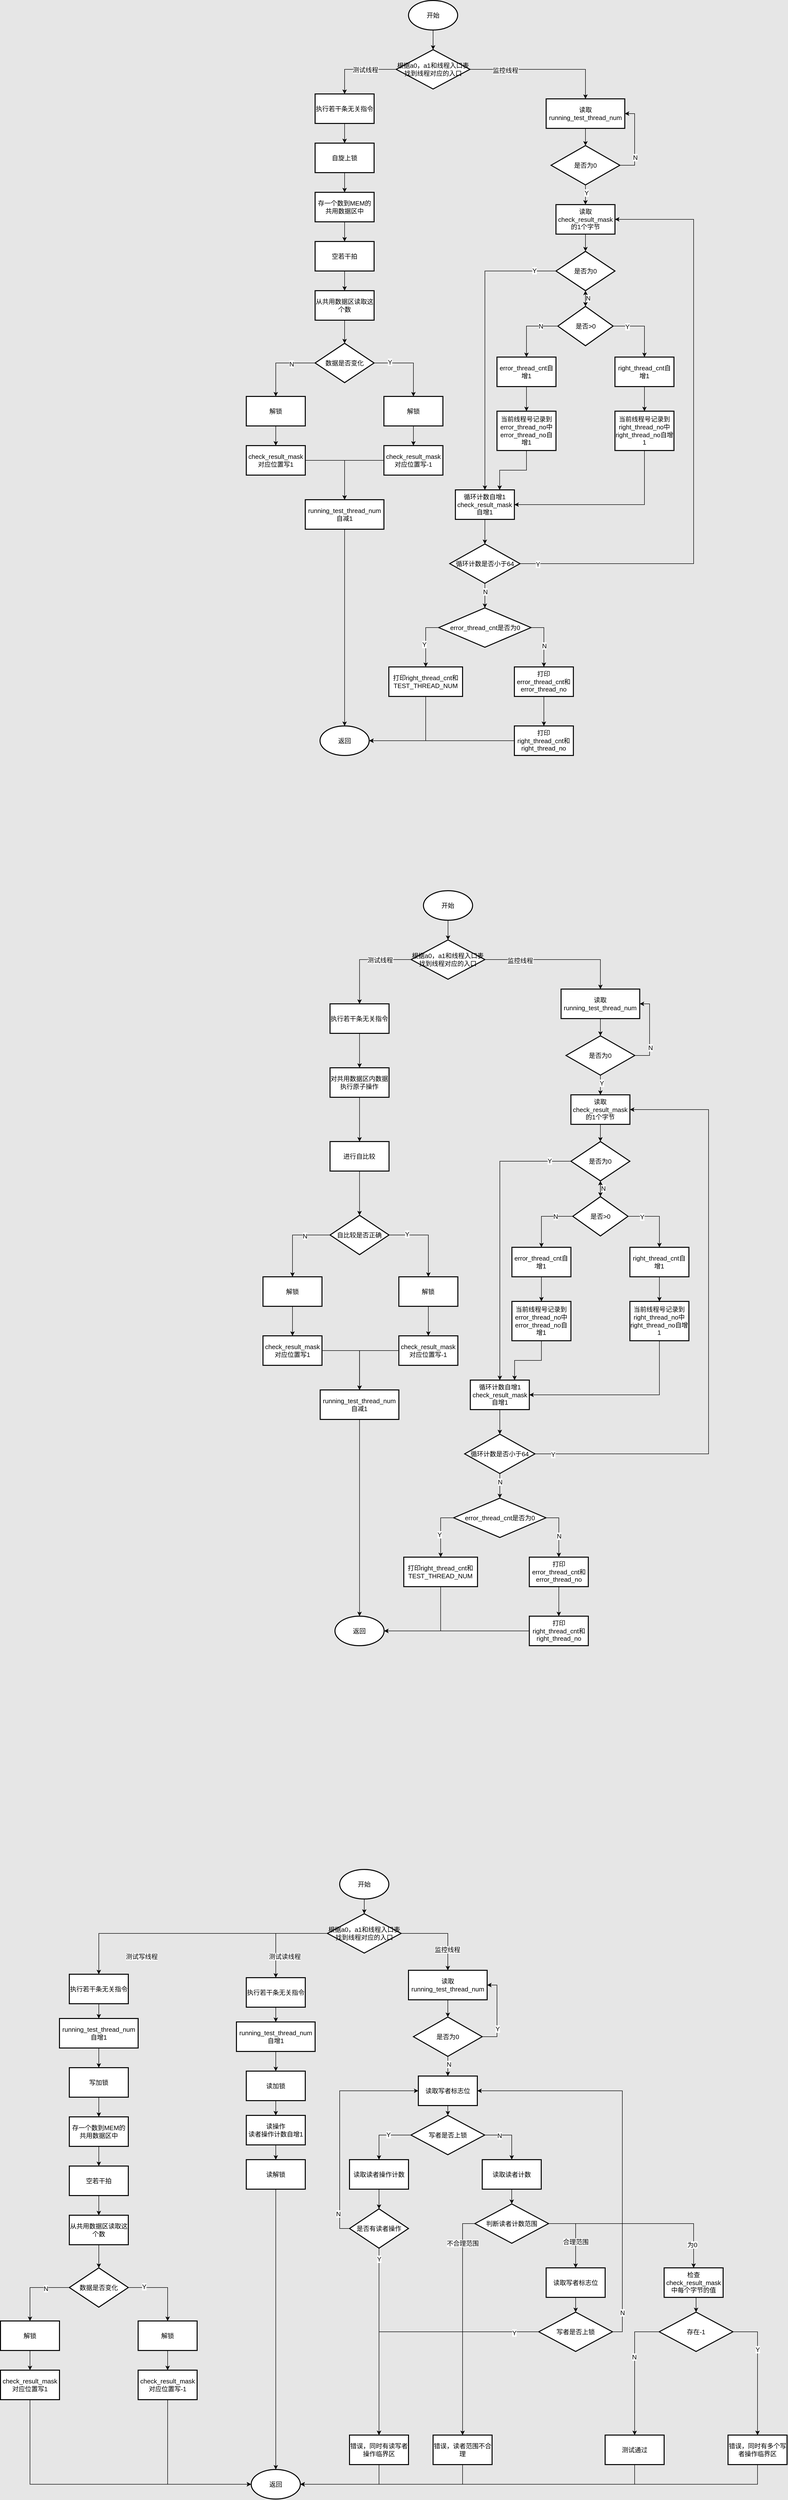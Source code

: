 <mxfile version="24.7.5">
  <diagram id="C5RBs43oDa-KdzZeNtuy" name="Page-1">
    <mxGraphModel dx="2853" dy="1111" grid="1" gridSize="10" guides="1" tooltips="1" connect="1" arrows="1" fold="1" page="1" pageScale="1" pageWidth="827" pageHeight="1169" background="#E6E6E6" math="0" shadow="0">
      <root>
        <mxCell id="WIyWlLk6GJQsqaUBKTNV-0" />
        <mxCell id="WIyWlLk6GJQsqaUBKTNV-1" parent="WIyWlLk6GJQsqaUBKTNV-0" />
        <mxCell id="y6UDbXkzMEYgvbYnua1N-1" style="edgeStyle=orthogonalEdgeStyle;rounded=0;orthogonalLoop=1;jettySize=auto;html=1;exitX=0.5;exitY=1;exitDx=0;exitDy=0;exitPerimeter=0;entryX=0.5;entryY=0;entryDx=0;entryDy=0;fontSize=13;" edge="1" parent="WIyWlLk6GJQsqaUBKTNV-1" source="y6UDbXkzMEYgvbYnua1N-2" target="y6UDbXkzMEYgvbYnua1N-7">
          <mxGeometry relative="1" as="geometry" />
        </mxCell>
        <mxCell id="y6UDbXkzMEYgvbYnua1N-2" value="开始" style="strokeWidth=2;html=1;shape=mxgraph.flowchart.start_1;whiteSpace=wrap;fontSize=13;" vertex="1" parent="WIyWlLk6GJQsqaUBKTNV-1">
          <mxGeometry x="590" y="230" width="100" height="60" as="geometry" />
        </mxCell>
        <mxCell id="y6UDbXkzMEYgvbYnua1N-3" value="" style="edgeStyle=orthogonalEdgeStyle;rounded=0;orthogonalLoop=1;jettySize=auto;html=1;fontSize=13;" edge="1" parent="WIyWlLk6GJQsqaUBKTNV-1" source="y6UDbXkzMEYgvbYnua1N-7" target="y6UDbXkzMEYgvbYnua1N-9">
          <mxGeometry relative="1" as="geometry" />
        </mxCell>
        <mxCell id="y6UDbXkzMEYgvbYnua1N-4" value="测试线程" style="edgeLabel;html=1;align=center;verticalAlign=middle;resizable=0;points=[];fontSize=13;" vertex="1" connectable="0" parent="y6UDbXkzMEYgvbYnua1N-3">
          <mxGeometry x="-0.187" y="1" relative="1" as="geometry">
            <mxPoint as="offset" />
          </mxGeometry>
        </mxCell>
        <mxCell id="y6UDbXkzMEYgvbYnua1N-5" value="" style="edgeStyle=orthogonalEdgeStyle;rounded=0;orthogonalLoop=1;jettySize=auto;html=1;fontSize=13;" edge="1" parent="WIyWlLk6GJQsqaUBKTNV-1" source="y6UDbXkzMEYgvbYnua1N-7" target="y6UDbXkzMEYgvbYnua1N-28">
          <mxGeometry relative="1" as="geometry" />
        </mxCell>
        <mxCell id="y6UDbXkzMEYgvbYnua1N-6" value="监控线程" style="edgeLabel;html=1;align=center;verticalAlign=middle;resizable=0;points=[];fontSize=13;" vertex="1" connectable="0" parent="y6UDbXkzMEYgvbYnua1N-5">
          <mxGeometry x="-0.514" y="-2" relative="1" as="geometry">
            <mxPoint as="offset" />
          </mxGeometry>
        </mxCell>
        <mxCell id="y6UDbXkzMEYgvbYnua1N-7" value="根据a0，a1和线程入口表找到线程对应的入口" style="rhombus;whiteSpace=wrap;html=1;strokeWidth=2;fontSize=13;" vertex="1" parent="WIyWlLk6GJQsqaUBKTNV-1">
          <mxGeometry x="565" y="330" width="150" height="80" as="geometry" />
        </mxCell>
        <mxCell id="y6UDbXkzMEYgvbYnua1N-8" value="" style="edgeStyle=orthogonalEdgeStyle;rounded=0;orthogonalLoop=1;jettySize=auto;html=1;fontSize=13;" edge="1" parent="WIyWlLk6GJQsqaUBKTNV-1" source="y6UDbXkzMEYgvbYnua1N-9" target="y6UDbXkzMEYgvbYnua1N-11">
          <mxGeometry relative="1" as="geometry" />
        </mxCell>
        <mxCell id="y6UDbXkzMEYgvbYnua1N-9" value="执行若干条无关指令" style="whiteSpace=wrap;html=1;fontSize=13;strokeWidth=2;" vertex="1" parent="WIyWlLk6GJQsqaUBKTNV-1">
          <mxGeometry x="400" y="420" width="120" height="60" as="geometry" />
        </mxCell>
        <mxCell id="y6UDbXkzMEYgvbYnua1N-10" value="" style="edgeStyle=orthogonalEdgeStyle;rounded=0;orthogonalLoop=1;jettySize=auto;html=1;fontSize=13;" edge="1" parent="WIyWlLk6GJQsqaUBKTNV-1" source="y6UDbXkzMEYgvbYnua1N-11" target="y6UDbXkzMEYgvbYnua1N-13">
          <mxGeometry relative="1" as="geometry" />
        </mxCell>
        <mxCell id="y6UDbXkzMEYgvbYnua1N-11" value="自旋上锁" style="whiteSpace=wrap;html=1;fontSize=13;strokeWidth=2;" vertex="1" parent="WIyWlLk6GJQsqaUBKTNV-1">
          <mxGeometry x="400" y="520" width="120" height="60" as="geometry" />
        </mxCell>
        <mxCell id="y6UDbXkzMEYgvbYnua1N-12" value="" style="edgeStyle=orthogonalEdgeStyle;rounded=0;orthogonalLoop=1;jettySize=auto;html=1;fontSize=13;" edge="1" parent="WIyWlLk6GJQsqaUBKTNV-1" source="y6UDbXkzMEYgvbYnua1N-13" target="y6UDbXkzMEYgvbYnua1N-15">
          <mxGeometry relative="1" as="geometry" />
        </mxCell>
        <mxCell id="y6UDbXkzMEYgvbYnua1N-13" value="存一个数到MEM的共用数据区中" style="whiteSpace=wrap;html=1;fontSize=13;strokeWidth=2;" vertex="1" parent="WIyWlLk6GJQsqaUBKTNV-1">
          <mxGeometry x="400" y="620" width="120" height="60" as="geometry" />
        </mxCell>
        <mxCell id="y6UDbXkzMEYgvbYnua1N-14" value="" style="edgeStyle=orthogonalEdgeStyle;rounded=0;orthogonalLoop=1;jettySize=auto;html=1;fontSize=13;" edge="1" parent="WIyWlLk6GJQsqaUBKTNV-1" source="y6UDbXkzMEYgvbYnua1N-15" target="y6UDbXkzMEYgvbYnua1N-17">
          <mxGeometry relative="1" as="geometry" />
        </mxCell>
        <mxCell id="y6UDbXkzMEYgvbYnua1N-15" value="空若干拍" style="whiteSpace=wrap;html=1;fontSize=13;strokeWidth=2;" vertex="1" parent="WIyWlLk6GJQsqaUBKTNV-1">
          <mxGeometry x="400" y="720" width="120" height="60" as="geometry" />
        </mxCell>
        <mxCell id="y6UDbXkzMEYgvbYnua1N-16" value="" style="edgeStyle=orthogonalEdgeStyle;rounded=0;orthogonalLoop=1;jettySize=auto;html=1;fontSize=13;" edge="1" parent="WIyWlLk6GJQsqaUBKTNV-1" source="y6UDbXkzMEYgvbYnua1N-17" target="y6UDbXkzMEYgvbYnua1N-22">
          <mxGeometry relative="1" as="geometry" />
        </mxCell>
        <mxCell id="y6UDbXkzMEYgvbYnua1N-17" value="从共用数据区读取这个数" style="whiteSpace=wrap;html=1;fontSize=13;strokeWidth=2;" vertex="1" parent="WIyWlLk6GJQsqaUBKTNV-1">
          <mxGeometry x="400" y="820" width="120" height="60" as="geometry" />
        </mxCell>
        <mxCell id="y6UDbXkzMEYgvbYnua1N-18" value="" style="edgeStyle=orthogonalEdgeStyle;rounded=0;orthogonalLoop=1;jettySize=auto;html=1;fontSize=13;" edge="1" parent="WIyWlLk6GJQsqaUBKTNV-1" source="y6UDbXkzMEYgvbYnua1N-22" target="y6UDbXkzMEYgvbYnua1N-24">
          <mxGeometry relative="1" as="geometry" />
        </mxCell>
        <mxCell id="y6UDbXkzMEYgvbYnua1N-19" value="Y" style="edgeLabel;html=1;align=center;verticalAlign=middle;resizable=0;points=[];fontSize=13;" vertex="1" connectable="0" parent="y6UDbXkzMEYgvbYnua1N-18">
          <mxGeometry x="-0.566" y="2" relative="1" as="geometry">
            <mxPoint as="offset" />
          </mxGeometry>
        </mxCell>
        <mxCell id="y6UDbXkzMEYgvbYnua1N-20" value="" style="edgeStyle=orthogonalEdgeStyle;rounded=0;orthogonalLoop=1;jettySize=auto;html=1;fontSize=13;" edge="1" parent="WIyWlLk6GJQsqaUBKTNV-1" source="y6UDbXkzMEYgvbYnua1N-22" target="y6UDbXkzMEYgvbYnua1N-26">
          <mxGeometry relative="1" as="geometry" />
        </mxCell>
        <mxCell id="y6UDbXkzMEYgvbYnua1N-21" value="N" style="edgeLabel;html=1;align=center;verticalAlign=middle;resizable=0;points=[];fontSize=13;" vertex="1" connectable="0" parent="y6UDbXkzMEYgvbYnua1N-20">
          <mxGeometry x="-0.353" y="2" relative="1" as="geometry">
            <mxPoint as="offset" />
          </mxGeometry>
        </mxCell>
        <mxCell id="y6UDbXkzMEYgvbYnua1N-22" value="数据是否变化" style="rhombus;whiteSpace=wrap;html=1;fontSize=13;strokeWidth=2;" vertex="1" parent="WIyWlLk6GJQsqaUBKTNV-1">
          <mxGeometry x="400" y="927" width="120" height="80" as="geometry" />
        </mxCell>
        <mxCell id="y6UDbXkzMEYgvbYnua1N-23" style="edgeStyle=orthogonalEdgeStyle;rounded=0;orthogonalLoop=1;jettySize=auto;html=1;exitX=0.5;exitY=1;exitDx=0;exitDy=0;entryX=0.5;entryY=0;entryDx=0;entryDy=0;fontSize=13;" edge="1" parent="WIyWlLk6GJQsqaUBKTNV-1" source="y6UDbXkzMEYgvbYnua1N-24" target="y6UDbXkzMEYgvbYnua1N-69">
          <mxGeometry relative="1" as="geometry" />
        </mxCell>
        <mxCell id="y6UDbXkzMEYgvbYnua1N-24" value="解锁" style="whiteSpace=wrap;html=1;fontSize=13;strokeWidth=2;" vertex="1" parent="WIyWlLk6GJQsqaUBKTNV-1">
          <mxGeometry x="540" y="1035" width="120" height="60" as="geometry" />
        </mxCell>
        <mxCell id="y6UDbXkzMEYgvbYnua1N-25" value="" style="edgeStyle=orthogonalEdgeStyle;rounded=0;orthogonalLoop=1;jettySize=auto;html=1;fontSize=13;" edge="1" parent="WIyWlLk6GJQsqaUBKTNV-1" source="y6UDbXkzMEYgvbYnua1N-26" target="y6UDbXkzMEYgvbYnua1N-67">
          <mxGeometry relative="1" as="geometry" />
        </mxCell>
        <mxCell id="y6UDbXkzMEYgvbYnua1N-26" value="解锁" style="whiteSpace=wrap;html=1;fontSize=13;strokeWidth=2;" vertex="1" parent="WIyWlLk6GJQsqaUBKTNV-1">
          <mxGeometry x="260" y="1035" width="120" height="60" as="geometry" />
        </mxCell>
        <mxCell id="y6UDbXkzMEYgvbYnua1N-27" value="" style="edgeStyle=orthogonalEdgeStyle;rounded=0;orthogonalLoop=1;jettySize=auto;html=1;fontSize=13;" edge="1" parent="WIyWlLk6GJQsqaUBKTNV-1" source="y6UDbXkzMEYgvbYnua1N-28" target="y6UDbXkzMEYgvbYnua1N-31">
          <mxGeometry relative="1" as="geometry" />
        </mxCell>
        <mxCell id="y6UDbXkzMEYgvbYnua1N-28" value="读取running_test_thread_num" style="whiteSpace=wrap;html=1;fontSize=13;strokeWidth=2;" vertex="1" parent="WIyWlLk6GJQsqaUBKTNV-1">
          <mxGeometry x="870" y="430" width="160" height="60" as="geometry" />
        </mxCell>
        <mxCell id="y6UDbXkzMEYgvbYnua1N-29" style="edgeStyle=orthogonalEdgeStyle;rounded=0;orthogonalLoop=1;jettySize=auto;html=1;exitX=1;exitY=0.5;exitDx=0;exitDy=0;entryX=1;entryY=0.5;entryDx=0;entryDy=0;fontSize=13;" edge="1" parent="WIyWlLk6GJQsqaUBKTNV-1" source="y6UDbXkzMEYgvbYnua1N-31" target="y6UDbXkzMEYgvbYnua1N-28">
          <mxGeometry relative="1" as="geometry">
            <Array as="points">
              <mxPoint x="1050" y="565" />
              <mxPoint x="1050" y="460" />
            </Array>
          </mxGeometry>
        </mxCell>
        <mxCell id="y6UDbXkzMEYgvbYnua1N-79" value="N" style="edgeLabel;html=1;align=center;verticalAlign=middle;resizable=0;points=[];fontSize=13;" vertex="1" connectable="0" parent="y6UDbXkzMEYgvbYnua1N-29">
          <mxGeometry x="-0.4" y="-1" relative="1" as="geometry">
            <mxPoint as="offset" />
          </mxGeometry>
        </mxCell>
        <mxCell id="y6UDbXkzMEYgvbYnua1N-30" value="" style="edgeStyle=orthogonalEdgeStyle;rounded=0;orthogonalLoop=1;jettySize=auto;html=1;fontSize=13;" edge="1" parent="WIyWlLk6GJQsqaUBKTNV-1" source="y6UDbXkzMEYgvbYnua1N-31" target="y6UDbXkzMEYgvbYnua1N-33">
          <mxGeometry relative="1" as="geometry" />
        </mxCell>
        <mxCell id="y6UDbXkzMEYgvbYnua1N-78" value="Y" style="edgeLabel;html=1;align=center;verticalAlign=middle;resizable=0;points=[];fontSize=13;" vertex="1" connectable="0" parent="y6UDbXkzMEYgvbYnua1N-30">
          <mxGeometry x="-0.2" y="2" relative="1" as="geometry">
            <mxPoint as="offset" />
          </mxGeometry>
        </mxCell>
        <mxCell id="y6UDbXkzMEYgvbYnua1N-31" value="是否为0" style="rhombus;whiteSpace=wrap;html=1;fontSize=13;strokeWidth=2;" vertex="1" parent="WIyWlLk6GJQsqaUBKTNV-1">
          <mxGeometry x="880" y="525" width="140" height="80" as="geometry" />
        </mxCell>
        <mxCell id="y6UDbXkzMEYgvbYnua1N-32" value="" style="edgeStyle=orthogonalEdgeStyle;rounded=0;orthogonalLoop=1;jettySize=auto;html=1;fontSize=13;" edge="1" parent="WIyWlLk6GJQsqaUBKTNV-1" source="y6UDbXkzMEYgvbYnua1N-33" target="y6UDbXkzMEYgvbYnua1N-38">
          <mxGeometry relative="1" as="geometry" />
        </mxCell>
        <mxCell id="y6UDbXkzMEYgvbYnua1N-33" value="读取check_result_mask的1个字节" style="whiteSpace=wrap;html=1;fontSize=13;strokeWidth=2;" vertex="1" parent="WIyWlLk6GJQsqaUBKTNV-1">
          <mxGeometry x="890" y="645" width="120" height="60" as="geometry" />
        </mxCell>
        <mxCell id="y6UDbXkzMEYgvbYnua1N-34" value="" style="edgeStyle=orthogonalEdgeStyle;rounded=0;orthogonalLoop=1;jettySize=auto;html=1;fontSize=13;" edge="1" parent="WIyWlLk6GJQsqaUBKTNV-1" source="y6UDbXkzMEYgvbYnua1N-38" target="y6UDbXkzMEYgvbYnua1N-44">
          <mxGeometry relative="1" as="geometry" />
        </mxCell>
        <mxCell id="y6UDbXkzMEYgvbYnua1N-35" value="N" style="edgeLabel;html=1;align=center;verticalAlign=middle;resizable=0;points=[];fontSize=13;" vertex="1" connectable="0" parent="y6UDbXkzMEYgvbYnua1N-34">
          <mxGeometry x="-0.193" y="2" relative="1" as="geometry">
            <mxPoint x="3" y="2" as="offset" />
          </mxGeometry>
        </mxCell>
        <mxCell id="y6UDbXkzMEYgvbYnua1N-36" value="" style="edgeStyle=orthogonalEdgeStyle;rounded=0;orthogonalLoop=1;jettySize=auto;html=1;fontSize=13;" edge="1" parent="WIyWlLk6GJQsqaUBKTNV-1" source="y6UDbXkzMEYgvbYnua1N-38" target="y6UDbXkzMEYgvbYnua1N-50">
          <mxGeometry relative="1" as="geometry" />
        </mxCell>
        <mxCell id="y6UDbXkzMEYgvbYnua1N-37" value="Y" style="edgeLabel;html=1;align=center;verticalAlign=middle;resizable=0;points=[];fontSize=13;" vertex="1" connectable="0" parent="y6UDbXkzMEYgvbYnua1N-36">
          <mxGeometry x="-0.85" y="-1" relative="1" as="geometry">
            <mxPoint as="offset" />
          </mxGeometry>
        </mxCell>
        <mxCell id="y6UDbXkzMEYgvbYnua1N-38" value="是否为0" style="rhombus;whiteSpace=wrap;html=1;fontSize=13;strokeWidth=2;" vertex="1" parent="WIyWlLk6GJQsqaUBKTNV-1">
          <mxGeometry x="890" y="740" width="120" height="80" as="geometry" />
        </mxCell>
        <mxCell id="y6UDbXkzMEYgvbYnua1N-39" value="" style="edgeStyle=orthogonalEdgeStyle;rounded=0;orthogonalLoop=1;jettySize=auto;html=1;fontSize=13;" edge="1" parent="WIyWlLk6GJQsqaUBKTNV-1" source="y6UDbXkzMEYgvbYnua1N-44" target="y6UDbXkzMEYgvbYnua1N-46">
          <mxGeometry relative="1" as="geometry" />
        </mxCell>
        <mxCell id="y6UDbXkzMEYgvbYnua1N-40" value="N" style="edgeLabel;html=1;align=center;verticalAlign=middle;resizable=0;points=[];fontSize=13;" vertex="1" connectable="0" parent="y6UDbXkzMEYgvbYnua1N-39">
          <mxGeometry x="-0.436" relative="1" as="geometry">
            <mxPoint as="offset" />
          </mxGeometry>
        </mxCell>
        <mxCell id="y6UDbXkzMEYgvbYnua1N-41" value="" style="edgeStyle=orthogonalEdgeStyle;rounded=0;orthogonalLoop=1;jettySize=auto;html=1;fontSize=13;" edge="1" parent="WIyWlLk6GJQsqaUBKTNV-1" source="y6UDbXkzMEYgvbYnua1N-44" target="y6UDbXkzMEYgvbYnua1N-48">
          <mxGeometry relative="1" as="geometry" />
        </mxCell>
        <mxCell id="y6UDbXkzMEYgvbYnua1N-42" value="Y" style="edgeLabel;html=1;align=center;verticalAlign=middle;resizable=0;points=[];fontSize=13;" vertex="1" connectable="0" parent="y6UDbXkzMEYgvbYnua1N-41">
          <mxGeometry x="-0.562" y="-1" relative="1" as="geometry">
            <mxPoint as="offset" />
          </mxGeometry>
        </mxCell>
        <mxCell id="y6UDbXkzMEYgvbYnua1N-43" value="" style="edgeStyle=orthogonalEdgeStyle;rounded=0;orthogonalLoop=1;jettySize=auto;html=1;fontSize=13;" edge="1" parent="WIyWlLk6GJQsqaUBKTNV-1" source="y6UDbXkzMEYgvbYnua1N-44" target="y6UDbXkzMEYgvbYnua1N-38">
          <mxGeometry relative="1" as="geometry" />
        </mxCell>
        <mxCell id="y6UDbXkzMEYgvbYnua1N-44" value="是否&amp;gt;0" style="rhombus;whiteSpace=wrap;html=1;fontSize=13;strokeWidth=2;" vertex="1" parent="WIyWlLk6GJQsqaUBKTNV-1">
          <mxGeometry x="893.75" y="852" width="112.5" height="80" as="geometry" />
        </mxCell>
        <mxCell id="y6UDbXkzMEYgvbYnua1N-45" value="" style="edgeStyle=orthogonalEdgeStyle;rounded=0;orthogonalLoop=1;jettySize=auto;html=1;fontSize=13;" edge="1" parent="WIyWlLk6GJQsqaUBKTNV-1" source="y6UDbXkzMEYgvbYnua1N-46" target="y6UDbXkzMEYgvbYnua1N-52">
          <mxGeometry relative="1" as="geometry" />
        </mxCell>
        <mxCell id="y6UDbXkzMEYgvbYnua1N-46" value="&lt;div style=&quot;font-size: 13px;&quot;&gt;error_thread_cnt自增1&lt;/div&gt;" style="whiteSpace=wrap;html=1;fontSize=13;strokeWidth=2;" vertex="1" parent="WIyWlLk6GJQsqaUBKTNV-1">
          <mxGeometry x="770" y="955" width="120" height="60" as="geometry" />
        </mxCell>
        <mxCell id="y6UDbXkzMEYgvbYnua1N-47" style="edgeStyle=orthogonalEdgeStyle;rounded=0;orthogonalLoop=1;jettySize=auto;html=1;exitX=0.5;exitY=1;exitDx=0;exitDy=0;entryX=0.5;entryY=0;entryDx=0;entryDy=0;fontSize=13;" edge="1" parent="WIyWlLk6GJQsqaUBKTNV-1" source="y6UDbXkzMEYgvbYnua1N-48" target="y6UDbXkzMEYgvbYnua1N-54">
          <mxGeometry relative="1" as="geometry" />
        </mxCell>
        <mxCell id="y6UDbXkzMEYgvbYnua1N-48" value="right_thread_cnt自增1" style="whiteSpace=wrap;html=1;fontSize=13;strokeWidth=2;" vertex="1" parent="WIyWlLk6GJQsqaUBKTNV-1">
          <mxGeometry x="1010" y="955" width="120" height="60" as="geometry" />
        </mxCell>
        <mxCell id="y6UDbXkzMEYgvbYnua1N-49" value="" style="edgeStyle=orthogonalEdgeStyle;rounded=0;orthogonalLoop=1;jettySize=auto;html=1;fontSize=13;" edge="1" parent="WIyWlLk6GJQsqaUBKTNV-1" source="y6UDbXkzMEYgvbYnua1N-50" target="y6UDbXkzMEYgvbYnua1N-59">
          <mxGeometry relative="1" as="geometry" />
        </mxCell>
        <mxCell id="y6UDbXkzMEYgvbYnua1N-50" value="循环计数自增1&lt;div style=&quot;font-size: 13px;&quot;&gt;check_result_mask自增1&lt;/div&gt;" style="whiteSpace=wrap;html=1;fontSize=13;strokeWidth=2;" vertex="1" parent="WIyWlLk6GJQsqaUBKTNV-1">
          <mxGeometry x="685.38" y="1225" width="120" height="60" as="geometry" />
        </mxCell>
        <mxCell id="y6UDbXkzMEYgvbYnua1N-51" style="edgeStyle=orthogonalEdgeStyle;rounded=0;orthogonalLoop=1;jettySize=auto;html=1;exitX=0.5;exitY=1;exitDx=0;exitDy=0;entryX=0.75;entryY=0;entryDx=0;entryDy=0;fontSize=13;" edge="1" parent="WIyWlLk6GJQsqaUBKTNV-1" source="y6UDbXkzMEYgvbYnua1N-52" target="y6UDbXkzMEYgvbYnua1N-50">
          <mxGeometry relative="1" as="geometry" />
        </mxCell>
        <mxCell id="y6UDbXkzMEYgvbYnua1N-52" value="当前线程号记录到error_thread_no中&lt;div style=&quot;font-size: 13px;&quot;&gt;error_thread_no自增1&lt;br style=&quot;font-size: 13px;&quot;&gt;&lt;/div&gt;" style="whiteSpace=wrap;html=1;fontSize=13;strokeWidth=2;" vertex="1" parent="WIyWlLk6GJQsqaUBKTNV-1">
          <mxGeometry x="770" y="1065" width="120" height="80" as="geometry" />
        </mxCell>
        <mxCell id="y6UDbXkzMEYgvbYnua1N-53" style="edgeStyle=orthogonalEdgeStyle;rounded=0;orthogonalLoop=1;jettySize=auto;html=1;exitX=0.5;exitY=1;exitDx=0;exitDy=0;entryX=1;entryY=0.5;entryDx=0;entryDy=0;fontSize=13;" edge="1" parent="WIyWlLk6GJQsqaUBKTNV-1" source="y6UDbXkzMEYgvbYnua1N-54" target="y6UDbXkzMEYgvbYnua1N-50">
          <mxGeometry relative="1" as="geometry">
            <mxPoint x="788" y="1325" as="targetPoint" />
          </mxGeometry>
        </mxCell>
        <mxCell id="y6UDbXkzMEYgvbYnua1N-54" value="当前线程号记录到right_thread_no中&lt;div style=&quot;font-size: 13px;&quot;&gt;right_thread_no自增1&lt;br style=&quot;font-size: 13px;&quot;&gt;&lt;/div&gt;" style="whiteSpace=wrap;html=1;fontSize=13;strokeWidth=2;" vertex="1" parent="WIyWlLk6GJQsqaUBKTNV-1">
          <mxGeometry x="1010" y="1065" width="120" height="80" as="geometry" />
        </mxCell>
        <mxCell id="y6UDbXkzMEYgvbYnua1N-55" style="edgeStyle=orthogonalEdgeStyle;rounded=0;orthogonalLoop=1;jettySize=auto;html=1;exitX=1;exitY=0.5;exitDx=0;exitDy=0;entryX=1;entryY=0.5;entryDx=0;entryDy=0;fontSize=13;" edge="1" parent="WIyWlLk6GJQsqaUBKTNV-1" source="y6UDbXkzMEYgvbYnua1N-59" target="y6UDbXkzMEYgvbYnua1N-33">
          <mxGeometry relative="1" as="geometry">
            <mxPoint x="799.5" y="1445" as="sourcePoint" />
            <Array as="points">
              <mxPoint x="1170" y="1375" />
              <mxPoint x="1170" y="675" />
            </Array>
          </mxGeometry>
        </mxCell>
        <mxCell id="y6UDbXkzMEYgvbYnua1N-56" value="Y" style="edgeLabel;html=1;align=center;verticalAlign=middle;resizable=0;points=[];fontSize=13;" vertex="1" connectable="0" parent="y6UDbXkzMEYgvbYnua1N-55">
          <mxGeometry x="-0.941" y="-4" relative="1" as="geometry">
            <mxPoint y="-3" as="offset" />
          </mxGeometry>
        </mxCell>
        <mxCell id="y6UDbXkzMEYgvbYnua1N-57" value="" style="edgeStyle=orthogonalEdgeStyle;rounded=0;orthogonalLoop=1;jettySize=auto;html=1;fontSize=13;" edge="1" parent="WIyWlLk6GJQsqaUBKTNV-1" source="y6UDbXkzMEYgvbYnua1N-59" target="y6UDbXkzMEYgvbYnua1N-64">
          <mxGeometry relative="1" as="geometry" />
        </mxCell>
        <mxCell id="y6UDbXkzMEYgvbYnua1N-58" value="N" style="edgeLabel;html=1;align=center;verticalAlign=middle;resizable=0;points=[];fontSize=13;" vertex="1" connectable="0" parent="y6UDbXkzMEYgvbYnua1N-57">
          <mxGeometry x="-0.332" relative="1" as="geometry">
            <mxPoint as="offset" />
          </mxGeometry>
        </mxCell>
        <mxCell id="y6UDbXkzMEYgvbYnua1N-59" value="循环计数是否小于64" style="rhombus;whiteSpace=wrap;html=1;fontSize=13;strokeWidth=2;" vertex="1" parent="WIyWlLk6GJQsqaUBKTNV-1">
          <mxGeometry x="673.88" y="1335" width="143" height="80" as="geometry" />
        </mxCell>
        <mxCell id="y6UDbXkzMEYgvbYnua1N-60" value="" style="edgeStyle=orthogonalEdgeStyle;rounded=0;orthogonalLoop=1;jettySize=auto;html=1;exitX=0;exitY=0.5;exitDx=0;exitDy=0;fontSize=13;" edge="1" parent="WIyWlLk6GJQsqaUBKTNV-1" source="y6UDbXkzMEYgvbYnua1N-64" target="y6UDbXkzMEYgvbYnua1N-72">
          <mxGeometry relative="1" as="geometry" />
        </mxCell>
        <mxCell id="y6UDbXkzMEYgvbYnua1N-61" value="Y" style="edgeLabel;html=1;align=center;verticalAlign=middle;resizable=0;points=[];fontSize=13;" vertex="1" connectable="0" parent="y6UDbXkzMEYgvbYnua1N-60">
          <mxGeometry x="0.127" y="-3" relative="1" as="geometry">
            <mxPoint as="offset" />
          </mxGeometry>
        </mxCell>
        <mxCell id="y6UDbXkzMEYgvbYnua1N-62" value="" style="edgeStyle=orthogonalEdgeStyle;rounded=0;orthogonalLoop=1;jettySize=auto;html=1;exitX=1;exitY=0.5;exitDx=0;exitDy=0;fontSize=13;" edge="1" parent="WIyWlLk6GJQsqaUBKTNV-1" source="y6UDbXkzMEYgvbYnua1N-64" target="y6UDbXkzMEYgvbYnua1N-74">
          <mxGeometry relative="1" as="geometry" />
        </mxCell>
        <mxCell id="y6UDbXkzMEYgvbYnua1N-63" value="N" style="edgeLabel;html=1;align=center;verticalAlign=middle;resizable=0;points=[];fontSize=13;" vertex="1" connectable="0" parent="y6UDbXkzMEYgvbYnua1N-62">
          <mxGeometry x="0.184" relative="1" as="geometry">
            <mxPoint as="offset" />
          </mxGeometry>
        </mxCell>
        <mxCell id="y6UDbXkzMEYgvbYnua1N-64" value="error_thread_cnt是否为0" style="rhombus;whiteSpace=wrap;html=1;fontSize=13;strokeWidth=2;" vertex="1" parent="WIyWlLk6GJQsqaUBKTNV-1">
          <mxGeometry x="651.5" y="1465" width="187.75" height="80" as="geometry" />
        </mxCell>
        <mxCell id="y6UDbXkzMEYgvbYnua1N-65" value="返回" style="strokeWidth=2;html=1;shape=mxgraph.flowchart.start_1;whiteSpace=wrap;fontSize=13;" vertex="1" parent="WIyWlLk6GJQsqaUBKTNV-1">
          <mxGeometry x="410" y="1705" width="100" height="60" as="geometry" />
        </mxCell>
        <mxCell id="y6UDbXkzMEYgvbYnua1N-66" value="" style="edgeStyle=orthogonalEdgeStyle;rounded=0;orthogonalLoop=1;jettySize=auto;html=1;exitX=1;exitY=0.5;exitDx=0;exitDy=0;fontSize=13;" edge="1" parent="WIyWlLk6GJQsqaUBKTNV-1" source="y6UDbXkzMEYgvbYnua1N-67" target="y6UDbXkzMEYgvbYnua1N-70">
          <mxGeometry relative="1" as="geometry" />
        </mxCell>
        <mxCell id="y6UDbXkzMEYgvbYnua1N-67" value="check_result_mask对应位置写1" style="whiteSpace=wrap;html=1;fontSize=13;strokeWidth=2;" vertex="1" parent="WIyWlLk6GJQsqaUBKTNV-1">
          <mxGeometry x="260" y="1135" width="120" height="60" as="geometry" />
        </mxCell>
        <mxCell id="y6UDbXkzMEYgvbYnua1N-68" style="edgeStyle=orthogonalEdgeStyle;rounded=0;orthogonalLoop=1;jettySize=auto;html=1;exitX=0;exitY=0.5;exitDx=0;exitDy=0;entryX=0.5;entryY=0;entryDx=0;entryDy=0;fontSize=13;" edge="1" parent="WIyWlLk6GJQsqaUBKTNV-1" source="y6UDbXkzMEYgvbYnua1N-69" target="y6UDbXkzMEYgvbYnua1N-70">
          <mxGeometry relative="1" as="geometry" />
        </mxCell>
        <mxCell id="y6UDbXkzMEYgvbYnua1N-69" value="check_result_mask对应位置写-1" style="whiteSpace=wrap;html=1;fontSize=13;strokeWidth=2;" vertex="1" parent="WIyWlLk6GJQsqaUBKTNV-1">
          <mxGeometry x="540" y="1135" width="120" height="60" as="geometry" />
        </mxCell>
        <mxCell id="y6UDbXkzMEYgvbYnua1N-70" value="running_test_thread_num自减1" style="whiteSpace=wrap;html=1;fontSize=13;strokeWidth=2;" vertex="1" parent="WIyWlLk6GJQsqaUBKTNV-1">
          <mxGeometry x="380" y="1245" width="160" height="60" as="geometry" />
        </mxCell>
        <mxCell id="y6UDbXkzMEYgvbYnua1N-71" style="edgeStyle=orthogonalEdgeStyle;rounded=0;orthogonalLoop=1;jettySize=auto;html=1;exitX=0.5;exitY=1;exitDx=0;exitDy=0;entryX=0.5;entryY=0;entryDx=0;entryDy=0;entryPerimeter=0;fontSize=13;" edge="1" parent="WIyWlLk6GJQsqaUBKTNV-1" source="y6UDbXkzMEYgvbYnua1N-70" target="y6UDbXkzMEYgvbYnua1N-65">
          <mxGeometry relative="1" as="geometry" />
        </mxCell>
        <mxCell id="y6UDbXkzMEYgvbYnua1N-72" value="打印right_thread_cnt和TEST_THREAD_NUM" style="whiteSpace=wrap;html=1;fontSize=13;strokeWidth=2;" vertex="1" parent="WIyWlLk6GJQsqaUBKTNV-1">
          <mxGeometry x="550" y="1585" width="149.99" height="60" as="geometry" />
        </mxCell>
        <mxCell id="y6UDbXkzMEYgvbYnua1N-73" value="" style="edgeStyle=orthogonalEdgeStyle;rounded=0;orthogonalLoop=1;jettySize=auto;html=1;fontSize=13;" edge="1" parent="WIyWlLk6GJQsqaUBKTNV-1" source="y6UDbXkzMEYgvbYnua1N-74" target="y6UDbXkzMEYgvbYnua1N-76">
          <mxGeometry relative="1" as="geometry" />
        </mxCell>
        <mxCell id="y6UDbXkzMEYgvbYnua1N-74" value="打印error_thread_cnt和error_thread_no" style="whiteSpace=wrap;html=1;fontSize=13;strokeWidth=2;" vertex="1" parent="WIyWlLk6GJQsqaUBKTNV-1">
          <mxGeometry x="805.385" y="1585" width="120" height="60" as="geometry" />
        </mxCell>
        <mxCell id="y6UDbXkzMEYgvbYnua1N-75" style="edgeStyle=orthogonalEdgeStyle;rounded=0;orthogonalLoop=1;jettySize=auto;html=1;exitX=0;exitY=0.5;exitDx=0;exitDy=0;entryX=1;entryY=0.5;entryDx=0;entryDy=0;entryPerimeter=0;fontSize=13;" edge="1" parent="WIyWlLk6GJQsqaUBKTNV-1" source="y6UDbXkzMEYgvbYnua1N-76" target="y6UDbXkzMEYgvbYnua1N-65">
          <mxGeometry relative="1" as="geometry">
            <mxPoint x="690" y="1735" as="targetPoint" />
          </mxGeometry>
        </mxCell>
        <mxCell id="y6UDbXkzMEYgvbYnua1N-76" value="打印right_thread_cnt和right_thread_no" style="whiteSpace=wrap;html=1;fontSize=13;strokeWidth=2;" vertex="1" parent="WIyWlLk6GJQsqaUBKTNV-1">
          <mxGeometry x="805.385" y="1705" width="120" height="60" as="geometry" />
        </mxCell>
        <mxCell id="y6UDbXkzMEYgvbYnua1N-77" style="edgeStyle=orthogonalEdgeStyle;rounded=0;orthogonalLoop=1;jettySize=auto;html=1;exitX=0.5;exitY=1;exitDx=0;exitDy=0;entryX=1;entryY=0.5;entryDx=0;entryDy=0;entryPerimeter=0;fontSize=13;" edge="1" parent="WIyWlLk6GJQsqaUBKTNV-1" source="y6UDbXkzMEYgvbYnua1N-72" target="y6UDbXkzMEYgvbYnua1N-65">
          <mxGeometry relative="1" as="geometry" />
        </mxCell>
        <mxCell id="y6UDbXkzMEYgvbYnua1N-116" style="edgeStyle=orthogonalEdgeStyle;rounded=0;orthogonalLoop=1;jettySize=auto;html=1;exitX=0.5;exitY=1;exitDx=0;exitDy=0;exitPerimeter=0;entryX=0.5;entryY=0;entryDx=0;entryDy=0;fontSize=13;" edge="1" parent="WIyWlLk6GJQsqaUBKTNV-1" source="y6UDbXkzMEYgvbYnua1N-117" target="y6UDbXkzMEYgvbYnua1N-122">
          <mxGeometry relative="1" as="geometry" />
        </mxCell>
        <mxCell id="y6UDbXkzMEYgvbYnua1N-117" value="开始" style="strokeWidth=2;html=1;shape=mxgraph.flowchart.start_1;whiteSpace=wrap;fontSize=13;" vertex="1" parent="WIyWlLk6GJQsqaUBKTNV-1">
          <mxGeometry x="620.38" y="2040" width="100" height="60" as="geometry" />
        </mxCell>
        <mxCell id="y6UDbXkzMEYgvbYnua1N-118" value="" style="edgeStyle=orthogonalEdgeStyle;rounded=0;orthogonalLoop=1;jettySize=auto;html=1;fontSize=13;" edge="1" parent="WIyWlLk6GJQsqaUBKTNV-1" source="y6UDbXkzMEYgvbYnua1N-122" target="y6UDbXkzMEYgvbYnua1N-124">
          <mxGeometry relative="1" as="geometry" />
        </mxCell>
        <mxCell id="y6UDbXkzMEYgvbYnua1N-119" value="测试线程" style="edgeLabel;html=1;align=center;verticalAlign=middle;resizable=0;points=[];fontSize=13;" vertex="1" connectable="0" parent="y6UDbXkzMEYgvbYnua1N-118">
          <mxGeometry x="-0.187" y="1" relative="1" as="geometry">
            <mxPoint x="16" as="offset" />
          </mxGeometry>
        </mxCell>
        <mxCell id="y6UDbXkzMEYgvbYnua1N-120" value="" style="edgeStyle=orthogonalEdgeStyle;rounded=0;orthogonalLoop=1;jettySize=auto;html=1;fontSize=13;" edge="1" parent="WIyWlLk6GJQsqaUBKTNV-1" source="y6UDbXkzMEYgvbYnua1N-122" target="y6UDbXkzMEYgvbYnua1N-143">
          <mxGeometry relative="1" as="geometry" />
        </mxCell>
        <mxCell id="y6UDbXkzMEYgvbYnua1N-121" value="监控线程" style="edgeLabel;html=1;align=center;verticalAlign=middle;resizable=0;points=[];fontSize=13;" vertex="1" connectable="0" parent="y6UDbXkzMEYgvbYnua1N-120">
          <mxGeometry x="-0.514" y="-2" relative="1" as="geometry">
            <mxPoint as="offset" />
          </mxGeometry>
        </mxCell>
        <mxCell id="y6UDbXkzMEYgvbYnua1N-122" value="根据a0，a1和线程入口表找到线程对应的入口" style="rhombus;whiteSpace=wrap;html=1;strokeWidth=2;fontSize=13;" vertex="1" parent="WIyWlLk6GJQsqaUBKTNV-1">
          <mxGeometry x="595.38" y="2140" width="150" height="80" as="geometry" />
        </mxCell>
        <mxCell id="y6UDbXkzMEYgvbYnua1N-123" value="" style="edgeStyle=orthogonalEdgeStyle;rounded=0;orthogonalLoop=1;jettySize=auto;html=1;fontSize=13;" edge="1" parent="WIyWlLk6GJQsqaUBKTNV-1" source="y6UDbXkzMEYgvbYnua1N-124" target="y6UDbXkzMEYgvbYnua1N-126">
          <mxGeometry relative="1" as="geometry" />
        </mxCell>
        <mxCell id="y6UDbXkzMEYgvbYnua1N-124" value="执行若干条无关指令" style="whiteSpace=wrap;html=1;fontSize=13;strokeWidth=2;" vertex="1" parent="WIyWlLk6GJQsqaUBKTNV-1">
          <mxGeometry x="430.38" y="2270" width="120" height="60" as="geometry" />
        </mxCell>
        <mxCell id="y6UDbXkzMEYgvbYnua1N-125" value="" style="edgeStyle=orthogonalEdgeStyle;rounded=0;orthogonalLoop=1;jettySize=auto;html=1;fontSize=13;entryX=0.5;entryY=0;entryDx=0;entryDy=0;" edge="1" parent="WIyWlLk6GJQsqaUBKTNV-1" source="y6UDbXkzMEYgvbYnua1N-126" target="y6UDbXkzMEYgvbYnua1N-130">
          <mxGeometry relative="1" as="geometry">
            <mxPoint x="490.38" y="2430" as="targetPoint" />
          </mxGeometry>
        </mxCell>
        <mxCell id="y6UDbXkzMEYgvbYnua1N-126" value="对共用数据区内数据执行原子操作" style="whiteSpace=wrap;html=1;fontSize=13;strokeWidth=2;" vertex="1" parent="WIyWlLk6GJQsqaUBKTNV-1">
          <mxGeometry x="430.38" y="2400" width="120" height="60" as="geometry" />
        </mxCell>
        <mxCell id="y6UDbXkzMEYgvbYnua1N-129" value="" style="edgeStyle=orthogonalEdgeStyle;rounded=0;orthogonalLoop=1;jettySize=auto;html=1;fontSize=13;entryX=0.5;entryY=0;entryDx=0;entryDy=0;" edge="1" parent="WIyWlLk6GJQsqaUBKTNV-1" source="y6UDbXkzMEYgvbYnua1N-130" target="y6UDbXkzMEYgvbYnua1N-137">
          <mxGeometry relative="1" as="geometry">
            <mxPoint x="490.38" y="2630" as="targetPoint" />
          </mxGeometry>
        </mxCell>
        <mxCell id="y6UDbXkzMEYgvbYnua1N-130" value="进行自比较" style="whiteSpace=wrap;html=1;fontSize=13;strokeWidth=2;" vertex="1" parent="WIyWlLk6GJQsqaUBKTNV-1">
          <mxGeometry x="430.38" y="2550" width="120" height="60" as="geometry" />
        </mxCell>
        <mxCell id="y6UDbXkzMEYgvbYnua1N-133" value="" style="edgeStyle=orthogonalEdgeStyle;rounded=0;orthogonalLoop=1;jettySize=auto;html=1;fontSize=13;" edge="1" parent="WIyWlLk6GJQsqaUBKTNV-1" source="y6UDbXkzMEYgvbYnua1N-137" target="y6UDbXkzMEYgvbYnua1N-139">
          <mxGeometry relative="1" as="geometry" />
        </mxCell>
        <mxCell id="y6UDbXkzMEYgvbYnua1N-134" value="Y" style="edgeLabel;html=1;align=center;verticalAlign=middle;resizable=0;points=[];fontSize=13;" vertex="1" connectable="0" parent="y6UDbXkzMEYgvbYnua1N-133">
          <mxGeometry x="-0.566" y="2" relative="1" as="geometry">
            <mxPoint as="offset" />
          </mxGeometry>
        </mxCell>
        <mxCell id="y6UDbXkzMEYgvbYnua1N-135" value="" style="edgeStyle=orthogonalEdgeStyle;rounded=0;orthogonalLoop=1;jettySize=auto;html=1;fontSize=13;" edge="1" parent="WIyWlLk6GJQsqaUBKTNV-1" source="y6UDbXkzMEYgvbYnua1N-137" target="y6UDbXkzMEYgvbYnua1N-141">
          <mxGeometry relative="1" as="geometry" />
        </mxCell>
        <mxCell id="y6UDbXkzMEYgvbYnua1N-136" value="N" style="edgeLabel;html=1;align=center;verticalAlign=middle;resizable=0;points=[];fontSize=13;" vertex="1" connectable="0" parent="y6UDbXkzMEYgvbYnua1N-135">
          <mxGeometry x="-0.353" y="2" relative="1" as="geometry">
            <mxPoint as="offset" />
          </mxGeometry>
        </mxCell>
        <mxCell id="y6UDbXkzMEYgvbYnua1N-137" value="自比较是否正确" style="rhombus;whiteSpace=wrap;html=1;fontSize=13;strokeWidth=2;" vertex="1" parent="WIyWlLk6GJQsqaUBKTNV-1">
          <mxGeometry x="430.38" y="2700" width="120" height="80" as="geometry" />
        </mxCell>
        <mxCell id="y6UDbXkzMEYgvbYnua1N-138" style="edgeStyle=orthogonalEdgeStyle;rounded=0;orthogonalLoop=1;jettySize=auto;html=1;exitX=0.5;exitY=1;exitDx=0;exitDy=0;entryX=0.5;entryY=0;entryDx=0;entryDy=0;fontSize=13;" edge="1" parent="WIyWlLk6GJQsqaUBKTNV-1" source="y6UDbXkzMEYgvbYnua1N-139" target="y6UDbXkzMEYgvbYnua1N-186">
          <mxGeometry relative="1" as="geometry" />
        </mxCell>
        <mxCell id="y6UDbXkzMEYgvbYnua1N-139" value="解锁" style="whiteSpace=wrap;html=1;fontSize=13;strokeWidth=2;" vertex="1" parent="WIyWlLk6GJQsqaUBKTNV-1">
          <mxGeometry x="570.38" y="2825" width="120" height="60" as="geometry" />
        </mxCell>
        <mxCell id="y6UDbXkzMEYgvbYnua1N-140" value="" style="edgeStyle=orthogonalEdgeStyle;rounded=0;orthogonalLoop=1;jettySize=auto;html=1;fontSize=13;" edge="1" parent="WIyWlLk6GJQsqaUBKTNV-1" source="y6UDbXkzMEYgvbYnua1N-141" target="y6UDbXkzMEYgvbYnua1N-184">
          <mxGeometry relative="1" as="geometry" />
        </mxCell>
        <mxCell id="y6UDbXkzMEYgvbYnua1N-141" value="解锁" style="whiteSpace=wrap;html=1;fontSize=13;strokeWidth=2;" vertex="1" parent="WIyWlLk6GJQsqaUBKTNV-1">
          <mxGeometry x="294" y="2825" width="120" height="60" as="geometry" />
        </mxCell>
        <mxCell id="y6UDbXkzMEYgvbYnua1N-142" value="" style="edgeStyle=orthogonalEdgeStyle;rounded=0;orthogonalLoop=1;jettySize=auto;html=1;fontSize=13;" edge="1" parent="WIyWlLk6GJQsqaUBKTNV-1" source="y6UDbXkzMEYgvbYnua1N-143" target="y6UDbXkzMEYgvbYnua1N-148">
          <mxGeometry relative="1" as="geometry" />
        </mxCell>
        <mxCell id="y6UDbXkzMEYgvbYnua1N-143" value="读取running_test_thread_num" style="whiteSpace=wrap;html=1;fontSize=13;strokeWidth=2;" vertex="1" parent="WIyWlLk6GJQsqaUBKTNV-1">
          <mxGeometry x="900.38" y="2240" width="160" height="60" as="geometry" />
        </mxCell>
        <mxCell id="y6UDbXkzMEYgvbYnua1N-144" style="edgeStyle=orthogonalEdgeStyle;rounded=0;orthogonalLoop=1;jettySize=auto;html=1;exitX=1;exitY=0.5;exitDx=0;exitDy=0;entryX=1;entryY=0.5;entryDx=0;entryDy=0;fontSize=13;" edge="1" parent="WIyWlLk6GJQsqaUBKTNV-1" source="y6UDbXkzMEYgvbYnua1N-148" target="y6UDbXkzMEYgvbYnua1N-143">
          <mxGeometry relative="1" as="geometry">
            <Array as="points">
              <mxPoint x="1080.38" y="2375" />
              <mxPoint x="1080.38" y="2270" />
            </Array>
          </mxGeometry>
        </mxCell>
        <mxCell id="y6UDbXkzMEYgvbYnua1N-145" value="N" style="edgeLabel;html=1;align=center;verticalAlign=middle;resizable=0;points=[];fontSize=13;" vertex="1" connectable="0" parent="y6UDbXkzMEYgvbYnua1N-144">
          <mxGeometry x="-0.4" y="-1" relative="1" as="geometry">
            <mxPoint as="offset" />
          </mxGeometry>
        </mxCell>
        <mxCell id="y6UDbXkzMEYgvbYnua1N-146" value="" style="edgeStyle=orthogonalEdgeStyle;rounded=0;orthogonalLoop=1;jettySize=auto;html=1;fontSize=13;" edge="1" parent="WIyWlLk6GJQsqaUBKTNV-1" source="y6UDbXkzMEYgvbYnua1N-148" target="y6UDbXkzMEYgvbYnua1N-150">
          <mxGeometry relative="1" as="geometry" />
        </mxCell>
        <mxCell id="y6UDbXkzMEYgvbYnua1N-147" value="Y" style="edgeLabel;html=1;align=center;verticalAlign=middle;resizable=0;points=[];fontSize=13;" vertex="1" connectable="0" parent="y6UDbXkzMEYgvbYnua1N-146">
          <mxGeometry x="-0.2" y="2" relative="1" as="geometry">
            <mxPoint as="offset" />
          </mxGeometry>
        </mxCell>
        <mxCell id="y6UDbXkzMEYgvbYnua1N-148" value="是否为0" style="rhombus;whiteSpace=wrap;html=1;fontSize=13;strokeWidth=2;" vertex="1" parent="WIyWlLk6GJQsqaUBKTNV-1">
          <mxGeometry x="910.38" y="2335" width="140" height="80" as="geometry" />
        </mxCell>
        <mxCell id="y6UDbXkzMEYgvbYnua1N-149" value="" style="edgeStyle=orthogonalEdgeStyle;rounded=0;orthogonalLoop=1;jettySize=auto;html=1;fontSize=13;" edge="1" parent="WIyWlLk6GJQsqaUBKTNV-1" source="y6UDbXkzMEYgvbYnua1N-150" target="y6UDbXkzMEYgvbYnua1N-155">
          <mxGeometry relative="1" as="geometry" />
        </mxCell>
        <mxCell id="y6UDbXkzMEYgvbYnua1N-150" value="读取check_result_mask的1个字节" style="whiteSpace=wrap;html=1;fontSize=13;strokeWidth=2;" vertex="1" parent="WIyWlLk6GJQsqaUBKTNV-1">
          <mxGeometry x="920.38" y="2455" width="120" height="60" as="geometry" />
        </mxCell>
        <mxCell id="y6UDbXkzMEYgvbYnua1N-151" value="" style="edgeStyle=orthogonalEdgeStyle;rounded=0;orthogonalLoop=1;jettySize=auto;html=1;fontSize=13;" edge="1" parent="WIyWlLk6GJQsqaUBKTNV-1" source="y6UDbXkzMEYgvbYnua1N-155" target="y6UDbXkzMEYgvbYnua1N-161">
          <mxGeometry relative="1" as="geometry" />
        </mxCell>
        <mxCell id="y6UDbXkzMEYgvbYnua1N-152" value="N" style="edgeLabel;html=1;align=center;verticalAlign=middle;resizable=0;points=[];fontSize=13;" vertex="1" connectable="0" parent="y6UDbXkzMEYgvbYnua1N-151">
          <mxGeometry x="-0.193" y="2" relative="1" as="geometry">
            <mxPoint x="3" y="2" as="offset" />
          </mxGeometry>
        </mxCell>
        <mxCell id="y6UDbXkzMEYgvbYnua1N-153" value="" style="edgeStyle=orthogonalEdgeStyle;rounded=0;orthogonalLoop=1;jettySize=auto;html=1;fontSize=13;" edge="1" parent="WIyWlLk6GJQsqaUBKTNV-1" source="y6UDbXkzMEYgvbYnua1N-155" target="y6UDbXkzMEYgvbYnua1N-167">
          <mxGeometry relative="1" as="geometry" />
        </mxCell>
        <mxCell id="y6UDbXkzMEYgvbYnua1N-154" value="Y" style="edgeLabel;html=1;align=center;verticalAlign=middle;resizable=0;points=[];fontSize=13;" vertex="1" connectable="0" parent="y6UDbXkzMEYgvbYnua1N-153">
          <mxGeometry x="-0.85" y="-1" relative="1" as="geometry">
            <mxPoint as="offset" />
          </mxGeometry>
        </mxCell>
        <mxCell id="y6UDbXkzMEYgvbYnua1N-155" value="是否为0" style="rhombus;whiteSpace=wrap;html=1;fontSize=13;strokeWidth=2;" vertex="1" parent="WIyWlLk6GJQsqaUBKTNV-1">
          <mxGeometry x="920.38" y="2550" width="120" height="80" as="geometry" />
        </mxCell>
        <mxCell id="y6UDbXkzMEYgvbYnua1N-156" value="" style="edgeStyle=orthogonalEdgeStyle;rounded=0;orthogonalLoop=1;jettySize=auto;html=1;fontSize=13;" edge="1" parent="WIyWlLk6GJQsqaUBKTNV-1" source="y6UDbXkzMEYgvbYnua1N-161" target="y6UDbXkzMEYgvbYnua1N-163">
          <mxGeometry relative="1" as="geometry" />
        </mxCell>
        <mxCell id="y6UDbXkzMEYgvbYnua1N-157" value="N" style="edgeLabel;html=1;align=center;verticalAlign=middle;resizable=0;points=[];fontSize=13;" vertex="1" connectable="0" parent="y6UDbXkzMEYgvbYnua1N-156">
          <mxGeometry x="-0.436" relative="1" as="geometry">
            <mxPoint as="offset" />
          </mxGeometry>
        </mxCell>
        <mxCell id="y6UDbXkzMEYgvbYnua1N-158" value="" style="edgeStyle=orthogonalEdgeStyle;rounded=0;orthogonalLoop=1;jettySize=auto;html=1;fontSize=13;" edge="1" parent="WIyWlLk6GJQsqaUBKTNV-1" source="y6UDbXkzMEYgvbYnua1N-161" target="y6UDbXkzMEYgvbYnua1N-165">
          <mxGeometry relative="1" as="geometry" />
        </mxCell>
        <mxCell id="y6UDbXkzMEYgvbYnua1N-159" value="Y" style="edgeLabel;html=1;align=center;verticalAlign=middle;resizable=0;points=[];fontSize=13;" vertex="1" connectable="0" parent="y6UDbXkzMEYgvbYnua1N-158">
          <mxGeometry x="-0.562" y="-1" relative="1" as="geometry">
            <mxPoint as="offset" />
          </mxGeometry>
        </mxCell>
        <mxCell id="y6UDbXkzMEYgvbYnua1N-160" value="" style="edgeStyle=orthogonalEdgeStyle;rounded=0;orthogonalLoop=1;jettySize=auto;html=1;fontSize=13;" edge="1" parent="WIyWlLk6GJQsqaUBKTNV-1" source="y6UDbXkzMEYgvbYnua1N-161" target="y6UDbXkzMEYgvbYnua1N-155">
          <mxGeometry relative="1" as="geometry" />
        </mxCell>
        <mxCell id="y6UDbXkzMEYgvbYnua1N-161" value="是否&amp;gt;0" style="rhombus;whiteSpace=wrap;html=1;fontSize=13;strokeWidth=2;" vertex="1" parent="WIyWlLk6GJQsqaUBKTNV-1">
          <mxGeometry x="924.13" y="2662" width="112.5" height="80" as="geometry" />
        </mxCell>
        <mxCell id="y6UDbXkzMEYgvbYnua1N-162" value="" style="edgeStyle=orthogonalEdgeStyle;rounded=0;orthogonalLoop=1;jettySize=auto;html=1;fontSize=13;" edge="1" parent="WIyWlLk6GJQsqaUBKTNV-1" source="y6UDbXkzMEYgvbYnua1N-163" target="y6UDbXkzMEYgvbYnua1N-169">
          <mxGeometry relative="1" as="geometry" />
        </mxCell>
        <mxCell id="y6UDbXkzMEYgvbYnua1N-163" value="&lt;div style=&quot;font-size: 13px;&quot;&gt;error_thread_cnt自增1&lt;/div&gt;" style="whiteSpace=wrap;html=1;fontSize=13;strokeWidth=2;" vertex="1" parent="WIyWlLk6GJQsqaUBKTNV-1">
          <mxGeometry x="800.38" y="2765" width="120" height="60" as="geometry" />
        </mxCell>
        <mxCell id="y6UDbXkzMEYgvbYnua1N-164" style="edgeStyle=orthogonalEdgeStyle;rounded=0;orthogonalLoop=1;jettySize=auto;html=1;exitX=0.5;exitY=1;exitDx=0;exitDy=0;entryX=0.5;entryY=0;entryDx=0;entryDy=0;fontSize=13;" edge="1" parent="WIyWlLk6GJQsqaUBKTNV-1" source="y6UDbXkzMEYgvbYnua1N-165" target="y6UDbXkzMEYgvbYnua1N-171">
          <mxGeometry relative="1" as="geometry" />
        </mxCell>
        <mxCell id="y6UDbXkzMEYgvbYnua1N-165" value="right_thread_cnt自增1" style="whiteSpace=wrap;html=1;fontSize=13;strokeWidth=2;" vertex="1" parent="WIyWlLk6GJQsqaUBKTNV-1">
          <mxGeometry x="1040.38" y="2765" width="120" height="60" as="geometry" />
        </mxCell>
        <mxCell id="y6UDbXkzMEYgvbYnua1N-166" value="" style="edgeStyle=orthogonalEdgeStyle;rounded=0;orthogonalLoop=1;jettySize=auto;html=1;fontSize=13;" edge="1" parent="WIyWlLk6GJQsqaUBKTNV-1" source="y6UDbXkzMEYgvbYnua1N-167" target="y6UDbXkzMEYgvbYnua1N-176">
          <mxGeometry relative="1" as="geometry" />
        </mxCell>
        <mxCell id="y6UDbXkzMEYgvbYnua1N-167" value="循环计数自增1&lt;div style=&quot;font-size: 13px;&quot;&gt;check_result_mask自增1&lt;/div&gt;" style="whiteSpace=wrap;html=1;fontSize=13;strokeWidth=2;" vertex="1" parent="WIyWlLk6GJQsqaUBKTNV-1">
          <mxGeometry x="715.76" y="3035" width="120" height="60" as="geometry" />
        </mxCell>
        <mxCell id="y6UDbXkzMEYgvbYnua1N-168" style="edgeStyle=orthogonalEdgeStyle;rounded=0;orthogonalLoop=1;jettySize=auto;html=1;exitX=0.5;exitY=1;exitDx=0;exitDy=0;entryX=0.75;entryY=0;entryDx=0;entryDy=0;fontSize=13;" edge="1" parent="WIyWlLk6GJQsqaUBKTNV-1" source="y6UDbXkzMEYgvbYnua1N-169" target="y6UDbXkzMEYgvbYnua1N-167">
          <mxGeometry relative="1" as="geometry" />
        </mxCell>
        <mxCell id="y6UDbXkzMEYgvbYnua1N-169" value="当前线程号记录到error_thread_no中&lt;div style=&quot;font-size: 13px;&quot;&gt;error_thread_no自增1&lt;br style=&quot;font-size: 13px;&quot;&gt;&lt;/div&gt;" style="whiteSpace=wrap;html=1;fontSize=13;strokeWidth=2;" vertex="1" parent="WIyWlLk6GJQsqaUBKTNV-1">
          <mxGeometry x="800.38" y="2875" width="120" height="80" as="geometry" />
        </mxCell>
        <mxCell id="y6UDbXkzMEYgvbYnua1N-170" style="edgeStyle=orthogonalEdgeStyle;rounded=0;orthogonalLoop=1;jettySize=auto;html=1;exitX=0.5;exitY=1;exitDx=0;exitDy=0;entryX=1;entryY=0.5;entryDx=0;entryDy=0;fontSize=13;" edge="1" parent="WIyWlLk6GJQsqaUBKTNV-1" source="y6UDbXkzMEYgvbYnua1N-171" target="y6UDbXkzMEYgvbYnua1N-167">
          <mxGeometry relative="1" as="geometry">
            <mxPoint x="818.38" y="3135" as="targetPoint" />
          </mxGeometry>
        </mxCell>
        <mxCell id="y6UDbXkzMEYgvbYnua1N-171" value="当前线程号记录到right_thread_no中&lt;div style=&quot;font-size: 13px;&quot;&gt;right_thread_no自增1&lt;br style=&quot;font-size: 13px;&quot;&gt;&lt;/div&gt;" style="whiteSpace=wrap;html=1;fontSize=13;strokeWidth=2;" vertex="1" parent="WIyWlLk6GJQsqaUBKTNV-1">
          <mxGeometry x="1040.38" y="2875" width="120" height="80" as="geometry" />
        </mxCell>
        <mxCell id="y6UDbXkzMEYgvbYnua1N-172" style="edgeStyle=orthogonalEdgeStyle;rounded=0;orthogonalLoop=1;jettySize=auto;html=1;exitX=1;exitY=0.5;exitDx=0;exitDy=0;entryX=1;entryY=0.5;entryDx=0;entryDy=0;fontSize=13;" edge="1" parent="WIyWlLk6GJQsqaUBKTNV-1" source="y6UDbXkzMEYgvbYnua1N-176" target="y6UDbXkzMEYgvbYnua1N-150">
          <mxGeometry relative="1" as="geometry">
            <mxPoint x="829.88" y="3255" as="sourcePoint" />
            <Array as="points">
              <mxPoint x="1200.38" y="3185" />
              <mxPoint x="1200.38" y="2485" />
            </Array>
          </mxGeometry>
        </mxCell>
        <mxCell id="y6UDbXkzMEYgvbYnua1N-173" value="Y" style="edgeLabel;html=1;align=center;verticalAlign=middle;resizable=0;points=[];fontSize=13;" vertex="1" connectable="0" parent="y6UDbXkzMEYgvbYnua1N-172">
          <mxGeometry x="-0.941" y="-4" relative="1" as="geometry">
            <mxPoint y="-3" as="offset" />
          </mxGeometry>
        </mxCell>
        <mxCell id="y6UDbXkzMEYgvbYnua1N-174" value="" style="edgeStyle=orthogonalEdgeStyle;rounded=0;orthogonalLoop=1;jettySize=auto;html=1;fontSize=13;" edge="1" parent="WIyWlLk6GJQsqaUBKTNV-1" source="y6UDbXkzMEYgvbYnua1N-176" target="y6UDbXkzMEYgvbYnua1N-181">
          <mxGeometry relative="1" as="geometry" />
        </mxCell>
        <mxCell id="y6UDbXkzMEYgvbYnua1N-175" value="N" style="edgeLabel;html=1;align=center;verticalAlign=middle;resizable=0;points=[];fontSize=13;" vertex="1" connectable="0" parent="y6UDbXkzMEYgvbYnua1N-174">
          <mxGeometry x="-0.332" relative="1" as="geometry">
            <mxPoint as="offset" />
          </mxGeometry>
        </mxCell>
        <mxCell id="y6UDbXkzMEYgvbYnua1N-176" value="循环计数是否小于64" style="rhombus;whiteSpace=wrap;html=1;fontSize=13;strokeWidth=2;" vertex="1" parent="WIyWlLk6GJQsqaUBKTNV-1">
          <mxGeometry x="704.26" y="3145" width="143" height="80" as="geometry" />
        </mxCell>
        <mxCell id="y6UDbXkzMEYgvbYnua1N-177" value="" style="edgeStyle=orthogonalEdgeStyle;rounded=0;orthogonalLoop=1;jettySize=auto;html=1;exitX=0;exitY=0.5;exitDx=0;exitDy=0;fontSize=13;" edge="1" parent="WIyWlLk6GJQsqaUBKTNV-1" source="y6UDbXkzMEYgvbYnua1N-181" target="y6UDbXkzMEYgvbYnua1N-189">
          <mxGeometry relative="1" as="geometry" />
        </mxCell>
        <mxCell id="y6UDbXkzMEYgvbYnua1N-178" value="Y" style="edgeLabel;html=1;align=center;verticalAlign=middle;resizable=0;points=[];fontSize=13;" vertex="1" connectable="0" parent="y6UDbXkzMEYgvbYnua1N-177">
          <mxGeometry x="0.127" y="-3" relative="1" as="geometry">
            <mxPoint as="offset" />
          </mxGeometry>
        </mxCell>
        <mxCell id="y6UDbXkzMEYgvbYnua1N-179" value="" style="edgeStyle=orthogonalEdgeStyle;rounded=0;orthogonalLoop=1;jettySize=auto;html=1;exitX=1;exitY=0.5;exitDx=0;exitDy=0;fontSize=13;" edge="1" parent="WIyWlLk6GJQsqaUBKTNV-1" source="y6UDbXkzMEYgvbYnua1N-181" target="y6UDbXkzMEYgvbYnua1N-191">
          <mxGeometry relative="1" as="geometry" />
        </mxCell>
        <mxCell id="y6UDbXkzMEYgvbYnua1N-180" value="N" style="edgeLabel;html=1;align=center;verticalAlign=middle;resizable=0;points=[];fontSize=13;" vertex="1" connectable="0" parent="y6UDbXkzMEYgvbYnua1N-179">
          <mxGeometry x="0.184" relative="1" as="geometry">
            <mxPoint as="offset" />
          </mxGeometry>
        </mxCell>
        <mxCell id="y6UDbXkzMEYgvbYnua1N-181" value="error_thread_cnt是否为0" style="rhombus;whiteSpace=wrap;html=1;fontSize=13;strokeWidth=2;" vertex="1" parent="WIyWlLk6GJQsqaUBKTNV-1">
          <mxGeometry x="681.88" y="3275" width="187.75" height="80" as="geometry" />
        </mxCell>
        <mxCell id="y6UDbXkzMEYgvbYnua1N-182" value="返回" style="strokeWidth=2;html=1;shape=mxgraph.flowchart.start_1;whiteSpace=wrap;fontSize=13;" vertex="1" parent="WIyWlLk6GJQsqaUBKTNV-1">
          <mxGeometry x="440.38" y="3515" width="100" height="60" as="geometry" />
        </mxCell>
        <mxCell id="y6UDbXkzMEYgvbYnua1N-183" value="" style="edgeStyle=orthogonalEdgeStyle;rounded=0;orthogonalLoop=1;jettySize=auto;html=1;exitX=1;exitY=0.5;exitDx=0;exitDy=0;fontSize=13;" edge="1" parent="WIyWlLk6GJQsqaUBKTNV-1" source="y6UDbXkzMEYgvbYnua1N-184" target="y6UDbXkzMEYgvbYnua1N-187">
          <mxGeometry relative="1" as="geometry" />
        </mxCell>
        <mxCell id="y6UDbXkzMEYgvbYnua1N-184" value="check_result_mask对应位置写1" style="whiteSpace=wrap;html=1;fontSize=13;strokeWidth=2;" vertex="1" parent="WIyWlLk6GJQsqaUBKTNV-1">
          <mxGeometry x="294" y="2945" width="120" height="60" as="geometry" />
        </mxCell>
        <mxCell id="y6UDbXkzMEYgvbYnua1N-185" style="edgeStyle=orthogonalEdgeStyle;rounded=0;orthogonalLoop=1;jettySize=auto;html=1;exitX=0;exitY=0.5;exitDx=0;exitDy=0;entryX=0.5;entryY=0;entryDx=0;entryDy=0;fontSize=13;" edge="1" parent="WIyWlLk6GJQsqaUBKTNV-1" source="y6UDbXkzMEYgvbYnua1N-186" target="y6UDbXkzMEYgvbYnua1N-187">
          <mxGeometry relative="1" as="geometry" />
        </mxCell>
        <mxCell id="y6UDbXkzMEYgvbYnua1N-186" value="check_result_mask对应位置写-1" style="whiteSpace=wrap;html=1;fontSize=13;strokeWidth=2;" vertex="1" parent="WIyWlLk6GJQsqaUBKTNV-1">
          <mxGeometry x="570.38" y="2945" width="120" height="60" as="geometry" />
        </mxCell>
        <mxCell id="y6UDbXkzMEYgvbYnua1N-187" value="running_test_thread_num自减1" style="whiteSpace=wrap;html=1;fontSize=13;strokeWidth=2;" vertex="1" parent="WIyWlLk6GJQsqaUBKTNV-1">
          <mxGeometry x="410.38" y="3055" width="160" height="60" as="geometry" />
        </mxCell>
        <mxCell id="y6UDbXkzMEYgvbYnua1N-188" style="edgeStyle=orthogonalEdgeStyle;rounded=0;orthogonalLoop=1;jettySize=auto;html=1;exitX=0.5;exitY=1;exitDx=0;exitDy=0;entryX=0.5;entryY=0;entryDx=0;entryDy=0;entryPerimeter=0;fontSize=13;" edge="1" parent="WIyWlLk6GJQsqaUBKTNV-1" source="y6UDbXkzMEYgvbYnua1N-187" target="y6UDbXkzMEYgvbYnua1N-182">
          <mxGeometry relative="1" as="geometry" />
        </mxCell>
        <mxCell id="y6UDbXkzMEYgvbYnua1N-189" value="打印right_thread_cnt和TEST_THREAD_NUM" style="whiteSpace=wrap;html=1;fontSize=13;strokeWidth=2;" vertex="1" parent="WIyWlLk6GJQsqaUBKTNV-1">
          <mxGeometry x="580.38" y="3395" width="149.99" height="60" as="geometry" />
        </mxCell>
        <mxCell id="y6UDbXkzMEYgvbYnua1N-190" value="" style="edgeStyle=orthogonalEdgeStyle;rounded=0;orthogonalLoop=1;jettySize=auto;html=1;fontSize=13;" edge="1" parent="WIyWlLk6GJQsqaUBKTNV-1" source="y6UDbXkzMEYgvbYnua1N-191" target="y6UDbXkzMEYgvbYnua1N-193">
          <mxGeometry relative="1" as="geometry" />
        </mxCell>
        <mxCell id="y6UDbXkzMEYgvbYnua1N-191" value="打印error_thread_cnt和error_thread_no" style="whiteSpace=wrap;html=1;fontSize=13;strokeWidth=2;" vertex="1" parent="WIyWlLk6GJQsqaUBKTNV-1">
          <mxGeometry x="835.765" y="3395" width="120" height="60" as="geometry" />
        </mxCell>
        <mxCell id="y6UDbXkzMEYgvbYnua1N-192" style="edgeStyle=orthogonalEdgeStyle;rounded=0;orthogonalLoop=1;jettySize=auto;html=1;exitX=0;exitY=0.5;exitDx=0;exitDy=0;entryX=1;entryY=0.5;entryDx=0;entryDy=0;entryPerimeter=0;fontSize=13;" edge="1" parent="WIyWlLk6GJQsqaUBKTNV-1" source="y6UDbXkzMEYgvbYnua1N-193" target="y6UDbXkzMEYgvbYnua1N-182">
          <mxGeometry relative="1" as="geometry">
            <mxPoint x="720.38" y="3545" as="targetPoint" />
          </mxGeometry>
        </mxCell>
        <mxCell id="y6UDbXkzMEYgvbYnua1N-193" value="打印right_thread_cnt和right_thread_no" style="whiteSpace=wrap;html=1;fontSize=13;strokeWidth=2;" vertex="1" parent="WIyWlLk6GJQsqaUBKTNV-1">
          <mxGeometry x="835.765" y="3515" width="120" height="60" as="geometry" />
        </mxCell>
        <mxCell id="y6UDbXkzMEYgvbYnua1N-194" style="edgeStyle=orthogonalEdgeStyle;rounded=0;orthogonalLoop=1;jettySize=auto;html=1;exitX=0.5;exitY=1;exitDx=0;exitDy=0;entryX=1;entryY=0.5;entryDx=0;entryDy=0;entryPerimeter=0;fontSize=13;" edge="1" parent="WIyWlLk6GJQsqaUBKTNV-1" source="y6UDbXkzMEYgvbYnua1N-189" target="y6UDbXkzMEYgvbYnua1N-182">
          <mxGeometry relative="1" as="geometry" />
        </mxCell>
        <mxCell id="y6UDbXkzMEYgvbYnua1N-274" value="" style="edgeStyle=orthogonalEdgeStyle;rounded=0;orthogonalLoop=1;jettySize=auto;html=1;fontSize=13;" edge="1" parent="WIyWlLk6GJQsqaUBKTNV-1" source="y6UDbXkzMEYgvbYnua1N-275" target="y6UDbXkzMEYgvbYnua1N-282">
          <mxGeometry relative="1" as="geometry" />
        </mxCell>
        <mxCell id="y6UDbXkzMEYgvbYnua1N-275" value="开始" style="strokeWidth=2;html=1;shape=mxgraph.flowchart.start_1;whiteSpace=wrap;fontSize=13;" vertex="1" parent="WIyWlLk6GJQsqaUBKTNV-1">
          <mxGeometry x="450" y="4030" width="100" height="60" as="geometry" />
        </mxCell>
        <mxCell id="y6UDbXkzMEYgvbYnua1N-276" value="" style="edgeStyle=orthogonalEdgeStyle;rounded=0;orthogonalLoop=1;jettySize=auto;html=1;fontSize=13;entryX=0.5;entryY=0;entryDx=0;entryDy=0;" edge="1" parent="WIyWlLk6GJQsqaUBKTNV-1" source="y6UDbXkzMEYgvbYnua1N-282" target="y6UDbXkzMEYgvbYnua1N-355">
          <mxGeometry relative="1" as="geometry">
            <mxPoint x="320" y="4240" as="targetPoint" />
          </mxGeometry>
        </mxCell>
        <mxCell id="y6UDbXkzMEYgvbYnua1N-277" value="测试读线程" style="edgeLabel;html=1;align=center;verticalAlign=middle;resizable=0;points=[];fontSize=13;" vertex="1" connectable="0" parent="y6UDbXkzMEYgvbYnua1N-276">
          <mxGeometry x="-0.109" y="-1" relative="1" as="geometry">
            <mxPoint y="48" as="offset" />
          </mxGeometry>
        </mxCell>
        <mxCell id="y6UDbXkzMEYgvbYnua1N-278" value="" style="edgeStyle=orthogonalEdgeStyle;rounded=0;orthogonalLoop=1;jettySize=auto;html=1;fontSize=13;entryX=0.5;entryY=0;entryDx=0;entryDy=0;" edge="1" parent="WIyWlLk6GJQsqaUBKTNV-1" source="y6UDbXkzMEYgvbYnua1N-282" target="y6UDbXkzMEYgvbYnua1N-359">
          <mxGeometry relative="1" as="geometry">
            <mxPoint x="670.38" y="4270" as="targetPoint" />
          </mxGeometry>
        </mxCell>
        <mxCell id="y6UDbXkzMEYgvbYnua1N-279" value="监控线程" style="edgeLabel;html=1;align=center;verticalAlign=middle;resizable=0;points=[];fontSize=13;" vertex="1" connectable="0" parent="y6UDbXkzMEYgvbYnua1N-278">
          <mxGeometry x="0.503" y="-1" relative="1" as="geometry">
            <mxPoint as="offset" />
          </mxGeometry>
        </mxCell>
        <mxCell id="y6UDbXkzMEYgvbYnua1N-280" style="edgeStyle=orthogonalEdgeStyle;rounded=0;orthogonalLoop=1;jettySize=auto;html=1;exitX=0;exitY=0.5;exitDx=0;exitDy=0;fontSize=13;entryX=0.5;entryY=0;entryDx=0;entryDy=0;" edge="1" parent="WIyWlLk6GJQsqaUBKTNV-1" source="y6UDbXkzMEYgvbYnua1N-282" target="y6UDbXkzMEYgvbYnua1N-352">
          <mxGeometry relative="1" as="geometry">
            <mxPoint x="130" y="4240" as="targetPoint" />
          </mxGeometry>
        </mxCell>
        <mxCell id="y6UDbXkzMEYgvbYnua1N-281" value="测试写线程" style="edgeLabel;html=1;align=center;verticalAlign=middle;resizable=0;points=[];fontSize=13;" vertex="1" connectable="0" parent="y6UDbXkzMEYgvbYnua1N-280">
          <mxGeometry x="0.324" y="-3" relative="1" as="geometry">
            <mxPoint x="-15" y="50" as="offset" />
          </mxGeometry>
        </mxCell>
        <mxCell id="y6UDbXkzMEYgvbYnua1N-282" value="根据a0，a1和线程入口表找到线程对应的入口" style="rhombus;whiteSpace=wrap;html=1;strokeWidth=2;fontSize=13;" vertex="1" parent="WIyWlLk6GJQsqaUBKTNV-1">
          <mxGeometry x="425" y="4120" width="150" height="80" as="geometry" />
        </mxCell>
        <mxCell id="y6UDbXkzMEYgvbYnua1N-287" style="edgeStyle=orthogonalEdgeStyle;rounded=0;orthogonalLoop=1;jettySize=auto;html=1;exitX=0.5;exitY=1;exitDx=0;exitDy=0;fontSize=13;" edge="1" parent="WIyWlLk6GJQsqaUBKTNV-1" source="y6UDbXkzMEYgvbYnua1N-288" target="y6UDbXkzMEYgvbYnua1N-292">
          <mxGeometry relative="1" as="geometry" />
        </mxCell>
        <mxCell id="y6UDbXkzMEYgvbYnua1N-288" value="读加锁" style="whiteSpace=wrap;html=1;strokeWidth=2;fontSize=13;" vertex="1" parent="WIyWlLk6GJQsqaUBKTNV-1">
          <mxGeometry x="260" y="4440" width="120" height="60" as="geometry" />
        </mxCell>
        <mxCell id="y6UDbXkzMEYgvbYnua1N-291" style="edgeStyle=orthogonalEdgeStyle;rounded=0;orthogonalLoop=1;jettySize=auto;html=1;exitX=0.5;exitY=1;exitDx=0;exitDy=0;entryX=0.5;entryY=0;entryDx=0;entryDy=0;fontSize=13;" edge="1" parent="WIyWlLk6GJQsqaUBKTNV-1" source="y6UDbXkzMEYgvbYnua1N-292" target="y6UDbXkzMEYgvbYnua1N-304">
          <mxGeometry relative="1" as="geometry" />
        </mxCell>
        <mxCell id="y6UDbXkzMEYgvbYnua1N-292" value="读操作&lt;div&gt;读者操作计数自增1&lt;/div&gt;" style="whiteSpace=wrap;html=1;strokeWidth=2;fontSize=13;" vertex="1" parent="WIyWlLk6GJQsqaUBKTNV-1">
          <mxGeometry x="260" y="4530" width="120" height="60" as="geometry" />
        </mxCell>
        <mxCell id="y6UDbXkzMEYgvbYnua1N-295" value="测试通过" style="whiteSpace=wrap;html=1;strokeWidth=2;fontSize=13;" vertex="1" parent="WIyWlLk6GJQsqaUBKTNV-1">
          <mxGeometry x="990" y="5180" width="120" height="60" as="geometry" />
        </mxCell>
        <mxCell id="y6UDbXkzMEYgvbYnua1N-296" value="返回" style="strokeWidth=2;html=1;shape=mxgraph.flowchart.start_1;whiteSpace=wrap;fontSize=13;" vertex="1" parent="WIyWlLk6GJQsqaUBKTNV-1">
          <mxGeometry x="270" y="5250" width="100" height="60" as="geometry" />
        </mxCell>
        <mxCell id="y6UDbXkzMEYgvbYnua1N-297" value="" style="edgeStyle=orthogonalEdgeStyle;rounded=0;orthogonalLoop=1;jettySize=auto;html=1;fontSize=13;" edge="1" parent="WIyWlLk6GJQsqaUBKTNV-1" source="y6UDbXkzMEYgvbYnua1N-298" target="y6UDbXkzMEYgvbYnua1N-300">
          <mxGeometry relative="1" as="geometry" />
        </mxCell>
        <mxCell id="y6UDbXkzMEYgvbYnua1N-298" value="running_test_thread_num自增1" style="whiteSpace=wrap;html=1;strokeWidth=2;fontSize=13;" vertex="1" parent="WIyWlLk6GJQsqaUBKTNV-1">
          <mxGeometry x="-120" y="4333" width="160" height="60" as="geometry" />
        </mxCell>
        <mxCell id="y6UDbXkzMEYgvbYnua1N-299" style="edgeStyle=orthogonalEdgeStyle;rounded=0;orthogonalLoop=1;jettySize=auto;html=1;exitX=0.5;exitY=1;exitDx=0;exitDy=0;fontSize=13;entryX=0.5;entryY=0;entryDx=0;entryDy=0;" edge="1" parent="WIyWlLk6GJQsqaUBKTNV-1" source="y6UDbXkzMEYgvbYnua1N-300" target="y6UDbXkzMEYgvbYnua1N-366">
          <mxGeometry relative="1" as="geometry">
            <mxPoint x="-40" y="4523" as="targetPoint" />
          </mxGeometry>
        </mxCell>
        <mxCell id="y6UDbXkzMEYgvbYnua1N-300" value="写加锁" style="whiteSpace=wrap;html=1;strokeWidth=2;fontSize=13;" vertex="1" parent="WIyWlLk6GJQsqaUBKTNV-1">
          <mxGeometry x="-100" y="4433" width="120" height="60" as="geometry" />
        </mxCell>
        <mxCell id="y6UDbXkzMEYgvbYnua1N-304" value="读解锁" style="whiteSpace=wrap;html=1;strokeWidth=2;fontSize=13;" vertex="1" parent="WIyWlLk6GJQsqaUBKTNV-1">
          <mxGeometry x="260" y="4620" width="120" height="60" as="geometry" />
        </mxCell>
        <mxCell id="y6UDbXkzMEYgvbYnua1N-305" value="" style="edgeStyle=orthogonalEdgeStyle;rounded=0;orthogonalLoop=1;jettySize=auto;html=1;fontSize=13;" edge="1" parent="WIyWlLk6GJQsqaUBKTNV-1" source="y6UDbXkzMEYgvbYnua1N-309" target="y6UDbXkzMEYgvbYnua1N-313">
          <mxGeometry relative="1" as="geometry" />
        </mxCell>
        <mxCell id="y6UDbXkzMEYgvbYnua1N-306" value="Y" style="edgeLabel;html=1;align=center;verticalAlign=middle;resizable=0;points=[];fontSize=13;" vertex="1" connectable="0" parent="y6UDbXkzMEYgvbYnua1N-305">
          <mxGeometry x="-0.188" y="-1" relative="1" as="geometry">
            <mxPoint as="offset" />
          </mxGeometry>
        </mxCell>
        <mxCell id="y6UDbXkzMEYgvbYnua1N-307" style="edgeStyle=orthogonalEdgeStyle;rounded=0;orthogonalLoop=1;jettySize=auto;html=1;exitX=1;exitY=0.5;exitDx=0;exitDy=0;entryX=0.5;entryY=0;entryDx=0;entryDy=0;fontSize=13;" edge="1" parent="WIyWlLk6GJQsqaUBKTNV-1" source="y6UDbXkzMEYgvbYnua1N-309" target="y6UDbXkzMEYgvbYnua1N-320">
          <mxGeometry relative="1" as="geometry" />
        </mxCell>
        <mxCell id="y6UDbXkzMEYgvbYnua1N-308" value="N" style="edgeLabel;html=1;align=center;verticalAlign=middle;resizable=0;points=[];fontSize=13;" vertex="1" connectable="0" parent="y6UDbXkzMEYgvbYnua1N-307">
          <mxGeometry x="-0.442" y="-1" relative="1" as="geometry">
            <mxPoint as="offset" />
          </mxGeometry>
        </mxCell>
        <mxCell id="y6UDbXkzMEYgvbYnua1N-309" value="写者是否上锁" style="rhombus;whiteSpace=wrap;html=1;fontSize=13;strokeWidth=2;" vertex="1" parent="WIyWlLk6GJQsqaUBKTNV-1">
          <mxGeometry x="595" y="4530" width="150" height="80" as="geometry" />
        </mxCell>
        <mxCell id="y6UDbXkzMEYgvbYnua1N-310" style="edgeStyle=orthogonalEdgeStyle;rounded=0;orthogonalLoop=1;jettySize=auto;html=1;exitX=0.5;exitY=1;exitDx=0;exitDy=0;fontSize=13;" edge="1" parent="WIyWlLk6GJQsqaUBKTNV-1" source="y6UDbXkzMEYgvbYnua1N-311" target="y6UDbXkzMEYgvbYnua1N-309">
          <mxGeometry relative="1" as="geometry" />
        </mxCell>
        <mxCell id="y6UDbXkzMEYgvbYnua1N-311" value="读取写者标志位" style="whiteSpace=wrap;html=1;fontSize=13;strokeWidth=2;" vertex="1" parent="WIyWlLk6GJQsqaUBKTNV-1">
          <mxGeometry x="610" y="4450" width="120" height="60" as="geometry" />
        </mxCell>
        <mxCell id="y6UDbXkzMEYgvbYnua1N-312" value="" style="edgeStyle=orthogonalEdgeStyle;rounded=0;orthogonalLoop=1;jettySize=auto;html=1;fontSize=13;" edge="1" parent="WIyWlLk6GJQsqaUBKTNV-1" source="y6UDbXkzMEYgvbYnua1N-313" target="y6UDbXkzMEYgvbYnua1N-318">
          <mxGeometry relative="1" as="geometry" />
        </mxCell>
        <mxCell id="y6UDbXkzMEYgvbYnua1N-313" value="读取读者操作计数" style="whiteSpace=wrap;html=1;fontSize=13;strokeWidth=2;" vertex="1" parent="WIyWlLk6GJQsqaUBKTNV-1">
          <mxGeometry x="470" y="4620" width="120" height="60" as="geometry" />
        </mxCell>
        <mxCell id="y6UDbXkzMEYgvbYnua1N-314" style="edgeStyle=orthogonalEdgeStyle;rounded=0;orthogonalLoop=1;jettySize=auto;html=1;exitX=0;exitY=0.5;exitDx=0;exitDy=0;entryX=0;entryY=0.5;entryDx=0;entryDy=0;fontSize=13;" edge="1" parent="WIyWlLk6GJQsqaUBKTNV-1" source="y6UDbXkzMEYgvbYnua1N-318" target="y6UDbXkzMEYgvbYnua1N-311">
          <mxGeometry relative="1" as="geometry" />
        </mxCell>
        <mxCell id="y6UDbXkzMEYgvbYnua1N-315" value="N" style="edgeLabel;html=1;align=center;verticalAlign=middle;resizable=0;points=[];fontSize=13;" vertex="1" connectable="0" parent="y6UDbXkzMEYgvbYnua1N-314">
          <mxGeometry x="-0.788" y="3" relative="1" as="geometry">
            <mxPoint y="-1" as="offset" />
          </mxGeometry>
        </mxCell>
        <mxCell id="y6UDbXkzMEYgvbYnua1N-316" style="edgeStyle=orthogonalEdgeStyle;rounded=0;orthogonalLoop=1;jettySize=auto;html=1;exitX=0.5;exitY=1;exitDx=0;exitDy=0;entryX=0.5;entryY=0;entryDx=0;entryDy=0;fontSize=13;" edge="1" parent="WIyWlLk6GJQsqaUBKTNV-1" source="y6UDbXkzMEYgvbYnua1N-318" target="y6UDbXkzMEYgvbYnua1N-335">
          <mxGeometry relative="1" as="geometry" />
        </mxCell>
        <mxCell id="y6UDbXkzMEYgvbYnua1N-317" value="Y" style="edgeLabel;html=1;align=center;verticalAlign=middle;resizable=0;points=[];fontSize=13;" vertex="1" connectable="0" parent="y6UDbXkzMEYgvbYnua1N-316">
          <mxGeometry x="-0.879" relative="1" as="geometry">
            <mxPoint y="-1" as="offset" />
          </mxGeometry>
        </mxCell>
        <mxCell id="y6UDbXkzMEYgvbYnua1N-318" value="是否有读者操作" style="rhombus;whiteSpace=wrap;html=1;fontSize=13;strokeWidth=2;" vertex="1" parent="WIyWlLk6GJQsqaUBKTNV-1">
          <mxGeometry x="470" y="4720" width="120" height="80" as="geometry" />
        </mxCell>
        <mxCell id="y6UDbXkzMEYgvbYnua1N-319" style="edgeStyle=orthogonalEdgeStyle;rounded=0;orthogonalLoop=1;jettySize=auto;html=1;exitX=0.5;exitY=1;exitDx=0;exitDy=0;entryX=0.5;entryY=0;entryDx=0;entryDy=0;fontSize=13;" edge="1" parent="WIyWlLk6GJQsqaUBKTNV-1" source="y6UDbXkzMEYgvbYnua1N-320" target="y6UDbXkzMEYgvbYnua1N-327">
          <mxGeometry relative="1" as="geometry" />
        </mxCell>
        <mxCell id="y6UDbXkzMEYgvbYnua1N-320" value="读取读者计数" style="whiteSpace=wrap;html=1;fontSize=13;strokeWidth=2;" vertex="1" parent="WIyWlLk6GJQsqaUBKTNV-1">
          <mxGeometry x="740" y="4620" width="120" height="60" as="geometry" />
        </mxCell>
        <mxCell id="y6UDbXkzMEYgvbYnua1N-321" style="edgeStyle=orthogonalEdgeStyle;rounded=0;orthogonalLoop=1;jettySize=auto;html=1;exitX=0;exitY=0.5;exitDx=0;exitDy=0;entryX=0.5;entryY=0;entryDx=0;entryDy=0;fontSize=13;" edge="1" parent="WIyWlLk6GJQsqaUBKTNV-1" source="y6UDbXkzMEYgvbYnua1N-327" target="y6UDbXkzMEYgvbYnua1N-337">
          <mxGeometry relative="1" as="geometry" />
        </mxCell>
        <mxCell id="y6UDbXkzMEYgvbYnua1N-322" value="不合理范围" style="edgeLabel;html=1;align=center;verticalAlign=middle;resizable=0;points=[];fontSize=13;" vertex="1" connectable="0" parent="y6UDbXkzMEYgvbYnua1N-321">
          <mxGeometry x="-0.715" relative="1" as="geometry">
            <mxPoint as="offset" />
          </mxGeometry>
        </mxCell>
        <mxCell id="y6UDbXkzMEYgvbYnua1N-323" style="edgeStyle=orthogonalEdgeStyle;rounded=0;orthogonalLoop=1;jettySize=auto;html=1;exitX=1;exitY=0.5;exitDx=0;exitDy=0;entryX=0.5;entryY=0;entryDx=0;entryDy=0;fontSize=13;" edge="1" parent="WIyWlLk6GJQsqaUBKTNV-1" source="y6UDbXkzMEYgvbYnua1N-327" target="y6UDbXkzMEYgvbYnua1N-329">
          <mxGeometry relative="1" as="geometry" />
        </mxCell>
        <mxCell id="y6UDbXkzMEYgvbYnua1N-324" value="合理范围" style="edgeLabel;html=1;align=center;verticalAlign=middle;resizable=0;points=[];fontSize=13;" vertex="1" connectable="0" parent="y6UDbXkzMEYgvbYnua1N-323">
          <mxGeometry x="0.263" y="1" relative="1" as="geometry">
            <mxPoint x="-1" as="offset" />
          </mxGeometry>
        </mxCell>
        <mxCell id="y6UDbXkzMEYgvbYnua1N-325" style="edgeStyle=orthogonalEdgeStyle;rounded=0;orthogonalLoop=1;jettySize=auto;html=1;exitX=1;exitY=0.5;exitDx=0;exitDy=0;entryX=0.5;entryY=0;entryDx=0;entryDy=0;fontSize=13;" edge="1" parent="WIyWlLk6GJQsqaUBKTNV-1" source="y6UDbXkzMEYgvbYnua1N-327" target="y6UDbXkzMEYgvbYnua1N-339">
          <mxGeometry relative="1" as="geometry" />
        </mxCell>
        <mxCell id="y6UDbXkzMEYgvbYnua1N-326" value="为0" style="edgeLabel;html=1;align=center;verticalAlign=middle;resizable=0;points=[];fontSize=13;" vertex="1" connectable="0" parent="y6UDbXkzMEYgvbYnua1N-325">
          <mxGeometry x="0.753" y="-3" relative="1" as="geometry">
            <mxPoint as="offset" />
          </mxGeometry>
        </mxCell>
        <mxCell id="y6UDbXkzMEYgvbYnua1N-327" value="判断读者计数范围" style="rhombus;whiteSpace=wrap;html=1;fontSize=13;strokeWidth=2;" vertex="1" parent="WIyWlLk6GJQsqaUBKTNV-1">
          <mxGeometry x="725" y="4710" width="150" height="80" as="geometry" />
        </mxCell>
        <mxCell id="y6UDbXkzMEYgvbYnua1N-328" style="edgeStyle=orthogonalEdgeStyle;rounded=0;orthogonalLoop=1;jettySize=auto;html=1;exitX=0.5;exitY=1;exitDx=0;exitDy=0;entryX=0.5;entryY=0;entryDx=0;entryDy=0;fontSize=13;" edge="1" parent="WIyWlLk6GJQsqaUBKTNV-1" source="y6UDbXkzMEYgvbYnua1N-329" target="y6UDbXkzMEYgvbYnua1N-334">
          <mxGeometry relative="1" as="geometry" />
        </mxCell>
        <mxCell id="y6UDbXkzMEYgvbYnua1N-329" value="读取写者标志位" style="whiteSpace=wrap;html=1;fontSize=13;strokeWidth=2;" vertex="1" parent="WIyWlLk6GJQsqaUBKTNV-1">
          <mxGeometry x="870" y="4840" width="120" height="60" as="geometry" />
        </mxCell>
        <mxCell id="y6UDbXkzMEYgvbYnua1N-330" style="edgeStyle=orthogonalEdgeStyle;rounded=0;orthogonalLoop=1;jettySize=auto;html=1;exitX=0;exitY=0.5;exitDx=0;exitDy=0;entryX=0.5;entryY=0;entryDx=0;entryDy=0;fontSize=13;" edge="1" parent="WIyWlLk6GJQsqaUBKTNV-1" source="y6UDbXkzMEYgvbYnua1N-334" target="y6UDbXkzMEYgvbYnua1N-335">
          <mxGeometry relative="1" as="geometry" />
        </mxCell>
        <mxCell id="y6UDbXkzMEYgvbYnua1N-331" value="Y" style="edgeLabel;html=1;align=center;verticalAlign=middle;resizable=0;points=[];fontSize=13;" vertex="1" connectable="0" parent="y6UDbXkzMEYgvbYnua1N-330">
          <mxGeometry x="-0.813" y="2" relative="1" as="geometry">
            <mxPoint as="offset" />
          </mxGeometry>
        </mxCell>
        <mxCell id="y6UDbXkzMEYgvbYnua1N-332" style="edgeStyle=orthogonalEdgeStyle;rounded=0;orthogonalLoop=1;jettySize=auto;html=1;exitX=1;exitY=0.5;exitDx=0;exitDy=0;entryX=1;entryY=0.5;entryDx=0;entryDy=0;fontSize=13;" edge="1" parent="WIyWlLk6GJQsqaUBKTNV-1" source="y6UDbXkzMEYgvbYnua1N-334" target="y6UDbXkzMEYgvbYnua1N-311">
          <mxGeometry relative="1" as="geometry" />
        </mxCell>
        <mxCell id="y6UDbXkzMEYgvbYnua1N-333" value="N" style="edgeLabel;html=1;align=center;verticalAlign=middle;resizable=0;points=[];fontSize=13;" vertex="1" connectable="0" parent="y6UDbXkzMEYgvbYnua1N-332">
          <mxGeometry x="-0.854" relative="1" as="geometry">
            <mxPoint as="offset" />
          </mxGeometry>
        </mxCell>
        <mxCell id="y6UDbXkzMEYgvbYnua1N-334" value="写者是否上锁" style="rhombus;whiteSpace=wrap;html=1;fontSize=13;strokeWidth=2;" vertex="1" parent="WIyWlLk6GJQsqaUBKTNV-1">
          <mxGeometry x="855" y="4930" width="150" height="80" as="geometry" />
        </mxCell>
        <mxCell id="y6UDbXkzMEYgvbYnua1N-335" value="错误，同时有读写者操作临界区" style="whiteSpace=wrap;html=1;strokeWidth=2;fontSize=13;" vertex="1" parent="WIyWlLk6GJQsqaUBKTNV-1">
          <mxGeometry x="470" y="5180" width="120" height="60" as="geometry" />
        </mxCell>
        <mxCell id="y6UDbXkzMEYgvbYnua1N-336" style="edgeStyle=orthogonalEdgeStyle;rounded=0;orthogonalLoop=1;jettySize=auto;html=1;exitX=0.5;exitY=1;exitDx=0;exitDy=0;entryX=1;entryY=0.5;entryDx=0;entryDy=0;entryPerimeter=0;fontSize=13;" edge="1" parent="WIyWlLk6GJQsqaUBKTNV-1" source="y6UDbXkzMEYgvbYnua1N-337" target="y6UDbXkzMEYgvbYnua1N-296">
          <mxGeometry relative="1" as="geometry">
            <mxPoint x="670" y="5300" as="targetPoint" />
          </mxGeometry>
        </mxCell>
        <mxCell id="y6UDbXkzMEYgvbYnua1N-337" value="错误，读者范围不合理" style="whiteSpace=wrap;html=1;strokeWidth=2;fontSize=13;" vertex="1" parent="WIyWlLk6GJQsqaUBKTNV-1">
          <mxGeometry x="640" y="5180" width="120" height="60" as="geometry" />
        </mxCell>
        <mxCell id="y6UDbXkzMEYgvbYnua1N-338" style="edgeStyle=orthogonalEdgeStyle;rounded=0;orthogonalLoop=1;jettySize=auto;html=1;exitX=0.5;exitY=1;exitDx=0;exitDy=0;entryX=0.5;entryY=0;entryDx=0;entryDy=0;fontSize=13;" edge="1" parent="WIyWlLk6GJQsqaUBKTNV-1" source="y6UDbXkzMEYgvbYnua1N-339" target="y6UDbXkzMEYgvbYnua1N-346">
          <mxGeometry relative="1" as="geometry" />
        </mxCell>
        <mxCell id="y6UDbXkzMEYgvbYnua1N-339" value="检查check_result_mask中每个字节的值" style="whiteSpace=wrap;html=1;fontSize=13;strokeWidth=2;" vertex="1" parent="WIyWlLk6GJQsqaUBKTNV-1">
          <mxGeometry x="1110" y="4840" width="120" height="60" as="geometry" />
        </mxCell>
        <mxCell id="y6UDbXkzMEYgvbYnua1N-340" style="edgeStyle=orthogonalEdgeStyle;rounded=0;orthogonalLoop=1;jettySize=auto;html=1;exitX=0.5;exitY=1;exitDx=0;exitDy=0;entryX=1;entryY=0.5;entryDx=0;entryDy=0;entryPerimeter=0;fontSize=13;" edge="1" parent="WIyWlLk6GJQsqaUBKTNV-1" source="y6UDbXkzMEYgvbYnua1N-341" target="y6UDbXkzMEYgvbYnua1N-296">
          <mxGeometry relative="1" as="geometry">
            <mxPoint x="1060" y="5290" as="targetPoint" />
          </mxGeometry>
        </mxCell>
        <mxCell id="y6UDbXkzMEYgvbYnua1N-341" value="错误，同时有多个写者操作临界区" style="whiteSpace=wrap;html=1;strokeWidth=2;fontSize=13;" vertex="1" parent="WIyWlLk6GJQsqaUBKTNV-1">
          <mxGeometry x="1240" y="5180" width="120" height="60" as="geometry" />
        </mxCell>
        <mxCell id="y6UDbXkzMEYgvbYnua1N-342" style="edgeStyle=orthogonalEdgeStyle;rounded=0;orthogonalLoop=1;jettySize=auto;html=1;exitX=0;exitY=0.5;exitDx=0;exitDy=0;entryX=0.5;entryY=0;entryDx=0;entryDy=0;fontSize=13;" edge="1" parent="WIyWlLk6GJQsqaUBKTNV-1" source="y6UDbXkzMEYgvbYnua1N-346" target="y6UDbXkzMEYgvbYnua1N-295">
          <mxGeometry relative="1" as="geometry">
            <mxPoint x="1065" y="5108" as="targetPoint" />
          </mxGeometry>
        </mxCell>
        <mxCell id="y6UDbXkzMEYgvbYnua1N-343" value="N" style="edgeLabel;html=1;align=center;verticalAlign=middle;resizable=0;points=[];fontSize=13;" vertex="1" connectable="0" parent="y6UDbXkzMEYgvbYnua1N-342">
          <mxGeometry x="-0.228" y="-1" relative="1" as="geometry">
            <mxPoint as="offset" />
          </mxGeometry>
        </mxCell>
        <mxCell id="y6UDbXkzMEYgvbYnua1N-344" style="edgeStyle=orthogonalEdgeStyle;rounded=0;orthogonalLoop=1;jettySize=auto;html=1;exitX=1;exitY=0.5;exitDx=0;exitDy=0;entryX=0.5;entryY=0;entryDx=0;entryDy=0;fontSize=13;" edge="1" parent="WIyWlLk6GJQsqaUBKTNV-1" source="y6UDbXkzMEYgvbYnua1N-346" target="y6UDbXkzMEYgvbYnua1N-341">
          <mxGeometry relative="1" as="geometry" />
        </mxCell>
        <mxCell id="y6UDbXkzMEYgvbYnua1N-345" value="Y" style="edgeLabel;html=1;align=center;verticalAlign=middle;resizable=0;points=[];fontSize=13;" vertex="1" connectable="0" parent="y6UDbXkzMEYgvbYnua1N-344">
          <mxGeometry x="-0.334" relative="1" as="geometry">
            <mxPoint y="-1" as="offset" />
          </mxGeometry>
        </mxCell>
        <mxCell id="y6UDbXkzMEYgvbYnua1N-346" value="存在-1" style="rhombus;whiteSpace=wrap;html=1;fontSize=13;strokeWidth=2;" vertex="1" parent="WIyWlLk6GJQsqaUBKTNV-1">
          <mxGeometry x="1100" y="4930" width="150" height="80" as="geometry" />
        </mxCell>
        <mxCell id="y6UDbXkzMEYgvbYnua1N-347" style="edgeStyle=orthogonalEdgeStyle;rounded=0;orthogonalLoop=1;jettySize=auto;html=1;exitX=0.5;exitY=1;exitDx=0;exitDy=0;entryX=1;entryY=0.5;entryDx=0;entryDy=0;entryPerimeter=0;fontSize=13;" edge="1" parent="WIyWlLk6GJQsqaUBKTNV-1" source="y6UDbXkzMEYgvbYnua1N-295" target="y6UDbXkzMEYgvbYnua1N-296">
          <mxGeometry relative="1" as="geometry" />
        </mxCell>
        <mxCell id="y6UDbXkzMEYgvbYnua1N-348" style="edgeStyle=orthogonalEdgeStyle;rounded=0;orthogonalLoop=1;jettySize=auto;html=1;exitX=0.5;exitY=1;exitDx=0;exitDy=0;entryX=1;entryY=0.5;entryDx=0;entryDy=0;entryPerimeter=0;fontSize=13;" edge="1" parent="WIyWlLk6GJQsqaUBKTNV-1" source="y6UDbXkzMEYgvbYnua1N-335" target="y6UDbXkzMEYgvbYnua1N-296">
          <mxGeometry relative="1" as="geometry" />
        </mxCell>
        <mxCell id="y6UDbXkzMEYgvbYnua1N-349" style="edgeStyle=orthogonalEdgeStyle;rounded=0;orthogonalLoop=1;jettySize=auto;html=1;exitX=0.5;exitY=1;exitDx=0;exitDy=0;entryX=0.5;entryY=0;entryDx=0;entryDy=0;entryPerimeter=0;fontSize=13;" edge="1" parent="WIyWlLk6GJQsqaUBKTNV-1" source="y6UDbXkzMEYgvbYnua1N-304" target="y6UDbXkzMEYgvbYnua1N-296">
          <mxGeometry relative="1" as="geometry" />
        </mxCell>
        <mxCell id="y6UDbXkzMEYgvbYnua1N-353" style="edgeStyle=orthogonalEdgeStyle;rounded=0;orthogonalLoop=1;jettySize=auto;html=1;exitX=0.5;exitY=1;exitDx=0;exitDy=0;entryX=0.5;entryY=0;entryDx=0;entryDy=0;" edge="1" parent="WIyWlLk6GJQsqaUBKTNV-1" source="y6UDbXkzMEYgvbYnua1N-352" target="y6UDbXkzMEYgvbYnua1N-298">
          <mxGeometry relative="1" as="geometry" />
        </mxCell>
        <mxCell id="y6UDbXkzMEYgvbYnua1N-352" value="执行若干条无关指令" style="whiteSpace=wrap;html=1;fontSize=13;strokeWidth=2;" vertex="1" parent="WIyWlLk6GJQsqaUBKTNV-1">
          <mxGeometry x="-100" y="4243" width="120" height="60" as="geometry" />
        </mxCell>
        <mxCell id="y6UDbXkzMEYgvbYnua1N-357" style="edgeStyle=orthogonalEdgeStyle;rounded=0;orthogonalLoop=1;jettySize=auto;html=1;exitX=0.5;exitY=1;exitDx=0;exitDy=0;entryX=0.5;entryY=0;entryDx=0;entryDy=0;" edge="1" parent="WIyWlLk6GJQsqaUBKTNV-1" source="y6UDbXkzMEYgvbYnua1N-354" target="y6UDbXkzMEYgvbYnua1N-288">
          <mxGeometry relative="1" as="geometry" />
        </mxCell>
        <mxCell id="y6UDbXkzMEYgvbYnua1N-354" value="running_test_thread_num自增1" style="whiteSpace=wrap;html=1;strokeWidth=2;fontSize=13;" vertex="1" parent="WIyWlLk6GJQsqaUBKTNV-1">
          <mxGeometry x="240" y="4340" width="160" height="60" as="geometry" />
        </mxCell>
        <mxCell id="y6UDbXkzMEYgvbYnua1N-356" style="edgeStyle=orthogonalEdgeStyle;rounded=0;orthogonalLoop=1;jettySize=auto;html=1;exitX=0.5;exitY=1;exitDx=0;exitDy=0;entryX=0.5;entryY=0;entryDx=0;entryDy=0;" edge="1" parent="WIyWlLk6GJQsqaUBKTNV-1" source="y6UDbXkzMEYgvbYnua1N-355" target="y6UDbXkzMEYgvbYnua1N-354">
          <mxGeometry relative="1" as="geometry" />
        </mxCell>
        <mxCell id="y6UDbXkzMEYgvbYnua1N-355" value="执行若干条无关指令" style="whiteSpace=wrap;html=1;fontSize=13;strokeWidth=2;" vertex="1" parent="WIyWlLk6GJQsqaUBKTNV-1">
          <mxGeometry x="260" y="4250" width="120" height="60" as="geometry" />
        </mxCell>
        <mxCell id="y6UDbXkzMEYgvbYnua1N-358" value="" style="edgeStyle=orthogonalEdgeStyle;rounded=0;orthogonalLoop=1;jettySize=auto;html=1;fontSize=13;" edge="1" parent="WIyWlLk6GJQsqaUBKTNV-1" source="y6UDbXkzMEYgvbYnua1N-359" target="y6UDbXkzMEYgvbYnua1N-364">
          <mxGeometry relative="1" as="geometry" />
        </mxCell>
        <mxCell id="y6UDbXkzMEYgvbYnua1N-359" value="读取running_test_thread_num" style="whiteSpace=wrap;html=1;fontSize=13;strokeWidth=2;" vertex="1" parent="WIyWlLk6GJQsqaUBKTNV-1">
          <mxGeometry x="589.98" y="4235" width="160" height="60" as="geometry" />
        </mxCell>
        <mxCell id="y6UDbXkzMEYgvbYnua1N-360" style="edgeStyle=orthogonalEdgeStyle;rounded=0;orthogonalLoop=1;jettySize=auto;html=1;exitX=1;exitY=0.5;exitDx=0;exitDy=0;entryX=1;entryY=0.5;entryDx=0;entryDy=0;fontSize=13;" edge="1" parent="WIyWlLk6GJQsqaUBKTNV-1" source="y6UDbXkzMEYgvbYnua1N-364" target="y6UDbXkzMEYgvbYnua1N-359">
          <mxGeometry relative="1" as="geometry">
            <Array as="points">
              <mxPoint x="769.98" y="4370" />
              <mxPoint x="769.98" y="4265" />
            </Array>
          </mxGeometry>
        </mxCell>
        <mxCell id="y6UDbXkzMEYgvbYnua1N-361" value="Y" style="edgeLabel;html=1;align=center;verticalAlign=middle;resizable=0;points=[];fontSize=13;" vertex="1" connectable="0" parent="y6UDbXkzMEYgvbYnua1N-360">
          <mxGeometry x="-0.4" y="-1" relative="1" as="geometry">
            <mxPoint as="offset" />
          </mxGeometry>
        </mxCell>
        <mxCell id="y6UDbXkzMEYgvbYnua1N-362" value="" style="edgeStyle=orthogonalEdgeStyle;rounded=0;orthogonalLoop=1;jettySize=auto;html=1;fontSize=13;entryX=0.5;entryY=0;entryDx=0;entryDy=0;" edge="1" parent="WIyWlLk6GJQsqaUBKTNV-1" source="y6UDbXkzMEYgvbYnua1N-364" target="y6UDbXkzMEYgvbYnua1N-311">
          <mxGeometry relative="1" as="geometry">
            <mxPoint x="669.6" y="4450" as="targetPoint" />
          </mxGeometry>
        </mxCell>
        <mxCell id="y6UDbXkzMEYgvbYnua1N-363" value="N" style="edgeLabel;html=1;align=center;verticalAlign=middle;resizable=0;points=[];fontSize=13;" vertex="1" connectable="0" parent="y6UDbXkzMEYgvbYnua1N-362">
          <mxGeometry x="-0.2" y="2" relative="1" as="geometry">
            <mxPoint as="offset" />
          </mxGeometry>
        </mxCell>
        <mxCell id="y6UDbXkzMEYgvbYnua1N-364" value="是否为0" style="rhombus;whiteSpace=wrap;html=1;fontSize=13;strokeWidth=2;" vertex="1" parent="WIyWlLk6GJQsqaUBKTNV-1">
          <mxGeometry x="599.98" y="4330" width="140" height="80" as="geometry" />
        </mxCell>
        <mxCell id="y6UDbXkzMEYgvbYnua1N-365" value="" style="edgeStyle=orthogonalEdgeStyle;rounded=0;orthogonalLoop=1;jettySize=auto;html=1;fontSize=13;" edge="1" parent="WIyWlLk6GJQsqaUBKTNV-1" source="y6UDbXkzMEYgvbYnua1N-366" target="y6UDbXkzMEYgvbYnua1N-368">
          <mxGeometry relative="1" as="geometry" />
        </mxCell>
        <mxCell id="y6UDbXkzMEYgvbYnua1N-366" value="存一个数到MEM的共用数据区中" style="whiteSpace=wrap;html=1;fontSize=13;strokeWidth=2;" vertex="1" parent="WIyWlLk6GJQsqaUBKTNV-1">
          <mxGeometry x="-100" y="4533" width="120" height="60" as="geometry" />
        </mxCell>
        <mxCell id="y6UDbXkzMEYgvbYnua1N-367" value="" style="edgeStyle=orthogonalEdgeStyle;rounded=0;orthogonalLoop=1;jettySize=auto;html=1;fontSize=13;" edge="1" parent="WIyWlLk6GJQsqaUBKTNV-1" source="y6UDbXkzMEYgvbYnua1N-368" target="y6UDbXkzMEYgvbYnua1N-370">
          <mxGeometry relative="1" as="geometry" />
        </mxCell>
        <mxCell id="y6UDbXkzMEYgvbYnua1N-368" value="空若干拍" style="whiteSpace=wrap;html=1;fontSize=13;strokeWidth=2;" vertex="1" parent="WIyWlLk6GJQsqaUBKTNV-1">
          <mxGeometry x="-100" y="4633" width="120" height="60" as="geometry" />
        </mxCell>
        <mxCell id="y6UDbXkzMEYgvbYnua1N-369" value="" style="edgeStyle=orthogonalEdgeStyle;rounded=0;orthogonalLoop=1;jettySize=auto;html=1;fontSize=13;" edge="1" parent="WIyWlLk6GJQsqaUBKTNV-1" source="y6UDbXkzMEYgvbYnua1N-370" target="y6UDbXkzMEYgvbYnua1N-375">
          <mxGeometry relative="1" as="geometry" />
        </mxCell>
        <mxCell id="y6UDbXkzMEYgvbYnua1N-370" value="从共用数据区读取这个数" style="whiteSpace=wrap;html=1;fontSize=13;strokeWidth=2;" vertex="1" parent="WIyWlLk6GJQsqaUBKTNV-1">
          <mxGeometry x="-100" y="4733" width="120" height="60" as="geometry" />
        </mxCell>
        <mxCell id="y6UDbXkzMEYgvbYnua1N-371" value="" style="edgeStyle=orthogonalEdgeStyle;rounded=0;orthogonalLoop=1;jettySize=auto;html=1;fontSize=13;" edge="1" parent="WIyWlLk6GJQsqaUBKTNV-1" source="y6UDbXkzMEYgvbYnua1N-375" target="y6UDbXkzMEYgvbYnua1N-377">
          <mxGeometry relative="1" as="geometry" />
        </mxCell>
        <mxCell id="y6UDbXkzMEYgvbYnua1N-372" value="Y" style="edgeLabel;html=1;align=center;verticalAlign=middle;resizable=0;points=[];fontSize=13;" vertex="1" connectable="0" parent="y6UDbXkzMEYgvbYnua1N-371">
          <mxGeometry x="-0.566" y="2" relative="1" as="geometry">
            <mxPoint as="offset" />
          </mxGeometry>
        </mxCell>
        <mxCell id="y6UDbXkzMEYgvbYnua1N-373" value="" style="edgeStyle=orthogonalEdgeStyle;rounded=0;orthogonalLoop=1;jettySize=auto;html=1;fontSize=13;" edge="1" parent="WIyWlLk6GJQsqaUBKTNV-1" source="y6UDbXkzMEYgvbYnua1N-375" target="y6UDbXkzMEYgvbYnua1N-379">
          <mxGeometry relative="1" as="geometry" />
        </mxCell>
        <mxCell id="y6UDbXkzMEYgvbYnua1N-374" value="N" style="edgeLabel;html=1;align=center;verticalAlign=middle;resizable=0;points=[];fontSize=13;" vertex="1" connectable="0" parent="y6UDbXkzMEYgvbYnua1N-373">
          <mxGeometry x="-0.353" y="2" relative="1" as="geometry">
            <mxPoint as="offset" />
          </mxGeometry>
        </mxCell>
        <mxCell id="y6UDbXkzMEYgvbYnua1N-375" value="数据是否变化" style="rhombus;whiteSpace=wrap;html=1;fontSize=13;strokeWidth=2;" vertex="1" parent="WIyWlLk6GJQsqaUBKTNV-1">
          <mxGeometry x="-100" y="4840" width="120" height="80" as="geometry" />
        </mxCell>
        <mxCell id="y6UDbXkzMEYgvbYnua1N-376" style="edgeStyle=orthogonalEdgeStyle;rounded=0;orthogonalLoop=1;jettySize=auto;html=1;exitX=0.5;exitY=1;exitDx=0;exitDy=0;entryX=0.5;entryY=0;entryDx=0;entryDy=0;fontSize=13;" edge="1" parent="WIyWlLk6GJQsqaUBKTNV-1" source="y6UDbXkzMEYgvbYnua1N-377" target="y6UDbXkzMEYgvbYnua1N-381">
          <mxGeometry relative="1" as="geometry" />
        </mxCell>
        <mxCell id="y6UDbXkzMEYgvbYnua1N-377" value="解锁" style="whiteSpace=wrap;html=1;fontSize=13;strokeWidth=2;" vertex="1" parent="WIyWlLk6GJQsqaUBKTNV-1">
          <mxGeometry x="40" y="4948" width="120" height="60" as="geometry" />
        </mxCell>
        <mxCell id="y6UDbXkzMEYgvbYnua1N-378" value="" style="edgeStyle=orthogonalEdgeStyle;rounded=0;orthogonalLoop=1;jettySize=auto;html=1;fontSize=13;" edge="1" parent="WIyWlLk6GJQsqaUBKTNV-1" source="y6UDbXkzMEYgvbYnua1N-379" target="y6UDbXkzMEYgvbYnua1N-380">
          <mxGeometry relative="1" as="geometry" />
        </mxCell>
        <mxCell id="y6UDbXkzMEYgvbYnua1N-379" value="解锁" style="whiteSpace=wrap;html=1;fontSize=13;strokeWidth=2;" vertex="1" parent="WIyWlLk6GJQsqaUBKTNV-1">
          <mxGeometry x="-240" y="4948" width="120" height="60" as="geometry" />
        </mxCell>
        <mxCell id="y6UDbXkzMEYgvbYnua1N-383" style="edgeStyle=orthogonalEdgeStyle;rounded=0;orthogonalLoop=1;jettySize=auto;html=1;exitX=0.5;exitY=1;exitDx=0;exitDy=0;entryX=0;entryY=0.5;entryDx=0;entryDy=0;entryPerimeter=0;" edge="1" parent="WIyWlLk6GJQsqaUBKTNV-1" source="y6UDbXkzMEYgvbYnua1N-380" target="y6UDbXkzMEYgvbYnua1N-296">
          <mxGeometry relative="1" as="geometry">
            <mxPoint y="5270.0" as="targetPoint" />
          </mxGeometry>
        </mxCell>
        <mxCell id="y6UDbXkzMEYgvbYnua1N-380" value="check_result_mask对应位置写1" style="whiteSpace=wrap;html=1;fontSize=13;strokeWidth=2;" vertex="1" parent="WIyWlLk6GJQsqaUBKTNV-1">
          <mxGeometry x="-240" y="5048" width="120" height="60" as="geometry" />
        </mxCell>
        <mxCell id="y6UDbXkzMEYgvbYnua1N-381" value="check_result_mask对应位置写-1" style="whiteSpace=wrap;html=1;fontSize=13;strokeWidth=2;" vertex="1" parent="WIyWlLk6GJQsqaUBKTNV-1">
          <mxGeometry x="40" y="5048" width="120" height="60" as="geometry" />
        </mxCell>
        <mxCell id="y6UDbXkzMEYgvbYnua1N-382" style="edgeStyle=orthogonalEdgeStyle;rounded=0;orthogonalLoop=1;jettySize=auto;html=1;exitX=0.5;exitY=1;exitDx=0;exitDy=0;entryX=0;entryY=0.5;entryDx=0;entryDy=0;entryPerimeter=0;" edge="1" parent="WIyWlLk6GJQsqaUBKTNV-1" source="y6UDbXkzMEYgvbYnua1N-381" target="y6UDbXkzMEYgvbYnua1N-296">
          <mxGeometry relative="1" as="geometry" />
        </mxCell>
      </root>
    </mxGraphModel>
  </diagram>
</mxfile>
